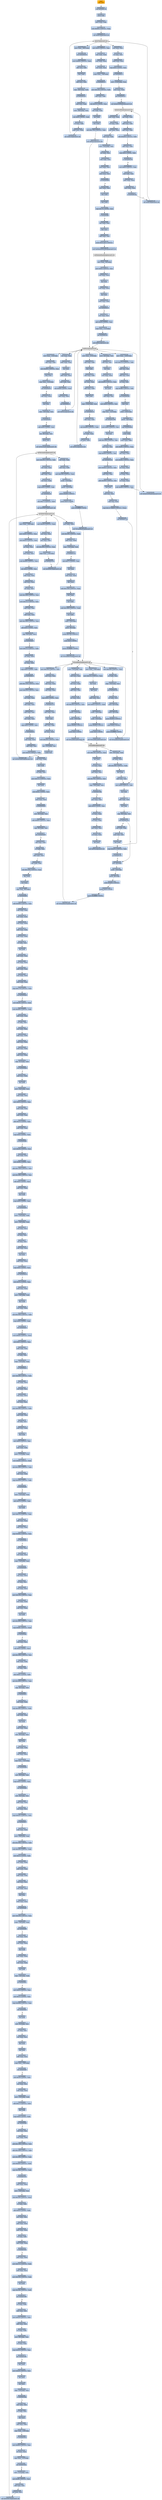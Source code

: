 digraph G {
node[shape=rectangle,style=filled,fillcolor=lightsteelblue,color=lightsteelblue]
bgcolor="transparent"
a0x00405815notl_edi[label="start\nnotl %edi",color="lightgrey",fillcolor="orange"];
a0x00405817call_0x00406156[label="0x00405817\ncall 0x00406156"];
a0x00406156pushl_ebp[label="0x00406156\npushl %ebp"];
a0x00406157movl_esp_ebp[label="0x00406157\nmovl %esp, %ebp"];
a0x00406159subl_0x604UINT32_esp[label="0x00406159\nsubl $0x604<UINT32>, %esp"];
a0x0040615fcall_GetACP_kernel32_dll[label="0x0040615f\ncall GetACP@kernel32.dll"];
GetACP_kernel32_dll[label="GetACP@kernel32.dll",color="lightgrey",fillcolor="lightgrey"];
a0x00406165movl_eax__580ebp_[label="0x00406165\nmovl %eax, -580(%ebp)"];
a0x0040616bcall_0x00408185[label="0x0040616b\ncall 0x00408185"];
a0x00408185movl_0x64UINT32_edx[label="0x00408185\nmovl $0x64<UINT32>, %edx"];
a0x0040818aaddl_ecx_edx[label="0x0040818a\naddl %ecx, %edx"];
a0x0040818cdecl_edx[label="0x0040818c\ndecl %edx"];
a0x0040818daddl_ecx_edx[label="0x0040818d\naddl %ecx, %edx"];
a0x0040818fcmpl__568ebp__edx[label="0x0040818f\ncmpl -568(%ebp), %edx"];
a0x00408195jb_0x004081a6[label="0x00408195\njb 0x004081a6"];
a0x00408197andl_ecx_edx[label="0x00408197\nandl %ecx, %edx"];
a0x00408199movl__596ebp__ecx[label="0x00408199\nmovl -596(%ebp), %ecx"];
a0x0040819fsubl_0x0UINT8_edx[label="0x0040819f\nsubl $0x0<UINT8>, %edx"];
a0x004081a2orl_ecx_edx[label="0x004081a2\norl %ecx, %edx"];
a0x004081a4addl_ecx_edx[label="0x004081a4\naddl %ecx, %edx"];
a0x004081a6call_GetACP_kernel32_dll[label="0x004081a6\ncall GetACP@kernel32.dll"];
a0x004081acxorl_ecx_ecx[label="0x004081ac\nxorl %ecx, %ecx"];
a0x004081aeorl_eax_ecx[label="0x004081ae\norl %eax, %ecx"];
a0x004081b0andl_eax_ecx[label="0x004081b0\nandl %eax, %ecx"];
a0x004081b2cmpl_0x0UINT8_ecx[label="0x004081b2\ncmpl $0x0<UINT8>, %ecx"];
a0x004081b5jb_0x004081c3[label="0x004081b5\njb 0x004081c3"];
a0x004081b7movl__1220ebp__eax[label="0x004081b7\nmovl -1220(%ebp), %eax"];
a0x004081bdtestl_eax_eax[label="0x004081bd\ntestl %eax, %eax"];
a0x004081bfjae_0x004081c3[label="0x004081bf\njae 0x004081c3"];
a0x004081c3call_GetActiveWindow_user32_dll[label="0x004081c3\ncall GetActiveWindow@user32.dll"];
GetActiveWindow_user32_dll[label="GetActiveWindow@user32.dll",color="lightgrey",fillcolor="lightgrey"];
a0x004081c9xorl_edx_edx[label="0x004081c9\nxorl %edx, %edx"];
a0x004081cbaddl_eax_edx[label="0x004081cb\naddl %eax, %edx"];
a0x004081cdandl_eax_edx[label="0x004081cd\nandl %eax, %edx"];
a0x004081cfaddl_0xb00UINT32_edx[label="0x004081cf\naddl $0xb00<UINT32>, %edx"];
a0x004081d5andl_eax_edx[label="0x004081d5\nandl %eax, %edx"];
a0x004081d7cmpl_0x0UINT8_edx[label="0x004081d7\ncmpl $0x0<UINT8>, %edx"];
a0x004081daja_0x004081e9[label="0x004081da\nja 0x004081e9"];
a0x004081dcmovl_0x0UINT32_eax[label="0x004081dc\nmovl $0x0<UINT32>, %eax"];
a0x004081e1andl_edx_eax[label="0x004081e1\nandl %edx, %eax"];
a0x004081e3andl_edx_eax[label="0x004081e3\nandl %edx, %eax"];
a0x004081e5testl_eax_eax[label="0x004081e5\ntestl %eax, %eax"];
a0x004081e7je_0x004081e9[label="0x004081e7\nje 0x004081e9"];
a0x004081e9call_GetACP_kernel32_dll[label="0x004081e9\ncall GetACP@kernel32.dll"];
a0x004081efmovl_0x0UINT32_eax[label="0x004081ef\nmovl $0x0<UINT32>, %eax"];
a0x004081f4subl_edx_eax[label="0x004081f4\nsubl %edx, %eax"];
a0x004081f6xorl_edx_eax[label="0x004081f6\nxorl %edx, %eax"];
a0x004081f8xorl_edx_eax[label="0x004081f8\nxorl %edx, %eax"];
a0x004081facmpl_eax__748ebp_[label="0x004081fa\ncmpl %eax, -748(%ebp)"];
a0x00408200ja_0x00408210[label="0x00408200\nja 0x00408210"];
a0x00408202movl_0x100UINT32_edx[label="0x00408202\nmovl $0x100<UINT32>, %edx"];
a0x00408207andl_eax_edx[label="0x00408207\nandl %eax, %edx"];
a0x00408209subl_0x10UINT8_eax[label="0x00408209\nsubl $0x10<UINT8>, %eax"];
a0x0040820cxorl_edx_eax[label="0x0040820c\nxorl %edx, %eax"];
a0x0040820eincl_edx[label="0x0040820e\nincl %edx"];
a0x0040820fdecl_edx[label="0x0040820f\ndecl %edx"];
a0x00408210subl_0x1700UINT32_edx[label="0x00408210\nsubl $0x1700<UINT32>, %edx"];
a0x00408216call_GetFocus_user32_dll[label="0x00408216\ncall GetFocus@user32.dll"];
GetFocus_user32_dll[label="GetFocus@user32.dll",color="lightgrey",fillcolor="lightgrey"];
a0x0040821cmovl_eax__476ebp_[label="0x0040821c\nmovl %eax, -476(%ebp)"];
a0x00408222subl_edx_edx[label="0x00408222\nsubl %edx, %edx"];
a0x00408224decl_edx[label="0x00408224\ndecl %edx"];
a0x00408225subl_eax_edx[label="0x00408225\nsubl %eax, %edx"];
a0x00408227orl_eax_edx[label="0x00408227\norl %eax, %edx"];
a0x00408229addl_eax_edx[label="0x00408229\naddl %eax, %edx"];
a0x0040822bdecl_edx[label="0x0040822b\ndecl %edx"];
a0x0040822ccmpl__1104ebp__edx[label="0x0040822c\ncmpl -1104(%ebp), %edx"];
a0x00408232jb_0x0040823e[label="0x00408232\njb 0x0040823e"];
a0x00408234subl_eax_eax[label="0x00408234\nsubl %eax, %eax"];
a0x00408236subl_0xd00UINT32_edx[label="0x00408236\nsubl $0xd00<UINT32>, %edx"];
a0x0040823corl_edx_eax[label="0x0040823c\norl %edx, %eax"];
a0x0040823eorl_eax_edx[label="0x0040823e\norl %eax, %edx"];
a0x00408240call_GetFocus_user32_dll[label="0x00408240\ncall GetFocus@user32.dll"];
a0x00408246movl_eax__1436ebp_[label="0x00408246\nmovl %eax, -1436(%ebp)"];
a0x0040824cmovl_0x12cUINT32_edi[label="0x0040824c\nmovl $0x12c<UINT32>, %edi"];
a0x00408251andl_esi_edi[label="0x00408251\nandl %esi, %edi"];
a0x00408253addl_esi_edi[label="0x00408253\naddl %esi, %edi"];
a0x00408255orl_esi_edi[label="0x00408255\norl %esi, %edi"];
a0x00408257cmpl_0xffbUINT32_edi[label="0x00408257\ncmpl $0xffb<UINT32>, %edi"];
a0x0040825djae_0x0040826f[label="0x0040825d\njae 0x0040826f"];
a0x0040826fdecl_esi[label="0x0040826f\ndecl %esi"];
a0x00408270pushl__1500ebp_[label="0x00408270\npushl -1500(%ebp)"];
a0x00408276pushl__708ebp_[label="0x00408276\npushl -708(%ebp)"];
a0x0040827cjmp_0x00404bbf[label="0x0040827c\njmp 0x00404bbf"];
a0x00404bbfpushl_ebp[label="0x00404bbf\npushl %ebp"];
a0x00404bc0movl_esp_ebp[label="0x00404bc0\nmovl %esp, %ebp"];
a0x00404bc2subl_0x90UINT32_esp[label="0x00404bc2\nsubl $0x90<UINT32>, %esp"];
a0x00404bc8xorl_ecx_ecx[label="0x00404bc8\nxorl %ecx, %ecx"];
a0x00404bcamovl_0x64UINT32_eax[label="0x00404bca\nmovl $0x64<UINT32>, %eax"];
a0x00404bcforl_ecx_eax[label="0x00404bcf\norl %ecx, %eax"];
a0x00404bd1orl_eax_ecx[label="0x00404bd1\norl %eax, %ecx"];
a0x00404bd3orl_eax_ecx[label="0x00404bd3\norl %eax, %ecx"];
a0x00404bd5subl_0x89UINT32_ecx[label="0x00404bd5\nsubl $0x89<UINT32>, %ecx"];
a0x00404bdbcall_GetActiveWindow_user32_dll[label="0x00404bdb\ncall GetActiveWindow@user32.dll"];
a0x00404be1subl_edx_edx[label="0x00404be1\nsubl %edx, %edx"];
a0x00404be3orl_eax_edx[label="0x00404be3\norl %eax, %edx"];
a0x00404be5xorl_eax_eax[label="0x00404be5\nxorl %eax, %eax"];
a0x00404be7subl_eax_edx[label="0x00404be7\nsubl %eax, %edx"];
a0x00404be9movl__124ebp__ecx[label="0x00404be9\nmovl -124(%ebp), %ecx"];
a0x00404becorl_edx_ecx[label="0x00404bec\norl %edx, %ecx"];
a0x00404beeandl_edx_ecx[label="0x00404bee\nandl %edx, %ecx"];
a0x00404bf0xorl_edx_ecx[label="0x00404bf0\nxorl %edx, %ecx"];
a0x00404bf2testl_ecx_ecx[label="0x00404bf2\ntestl %ecx, %ecx"];
a0x00404bf4jb_0x00404bff[label="0x00404bf4\njb 0x00404bff"];
a0x00404bf6xorl_edx_edx[label="0x00404bf6\nxorl %edx, %edx"];
a0x00404bf8decl_edx[label="0x00404bf8\ndecl %edx"];
a0x00404bf9decl_edx[label="0x00404bf9\ndecl %edx"];
a0x00404bfacmpl_0x79UINT8_ecx[label="0x00404bfa\ncmpl $0x79<UINT8>, %ecx"];
a0x00404bfdje_0x00404bff[label="0x00404bfd\nje 0x00404bff"];
a0x00404bffxorl_edx_ecx[label="0x00404bff\nxorl %edx, %ecx"];
a0x00404c01decl_ecx[label="0x00404c01\ndecl %ecx"];
a0x00404c02addl_edx_ecx[label="0x00404c02\naddl %edx, %ecx"];
a0x00404c04pushl_0x41afe3UINT32[label="0x00404c04\npushl $0x41afe3<UINT32>"];
a0x00404c09call_GetModuleHandleA_kernel32_dll[label="0x00404c09\ncall GetModuleHandleA@kernel32.dll"];
GetModuleHandleA_kernel32_dll[label="GetModuleHandleA@kernel32.dll",color="lightgrey",fillcolor="lightgrey"];
a0x00404c0fmovl_eax__44ebp_[label="0x00404c0f\nmovl %eax, -44(%ebp)"];
a0x00404c12movl_0x0UINT32_ecx[label="0x00404c12\nmovl $0x0<UINT32>, %ecx"];
a0x00404c17xorl_eax_ecx[label="0x00404c17\nxorl %eax, %ecx"];
a0x00404c19incl_ecx[label="0x00404c19\nincl %ecx"];
a0x00404c1axorl_eax_ecx[label="0x00404c1a\nxorl %eax, %ecx"];
a0x00404c1cincl_ecx[label="0x00404c1c\nincl %ecx"];
a0x00404c1dtestl_ecx_ecx[label="0x00404c1d\ntestl %ecx, %ecx"];
a0x00404c1fjbe_0x00404c2b[label="0x00404c1f\njbe 0x00404c2b"];
a0x00404c21xorl_eax_eax[label="0x00404c21\nxorl %eax, %eax"];
a0x00404c23addl_0x45UINT8_ecx[label="0x00404c23\naddl $0x45<UINT8>, %ecx"];
a0x00404c26cmpl_ecx__112ebp_[label="0x00404c26\ncmpl %ecx, -112(%ebp)"];
a0x00404c29jne_0x00404c38[label="0x00404c29\njne 0x00404c38"];
a0x00404c38call_GetFocus_user32_dll[label="0x00404c38\ncall GetFocus@user32.dll"];
a0x00404c3exorl_eax_eax[label="0x00404c3e\nxorl %eax, %eax"];
a0x00404c40addl_edx_eax[label="0x00404c40\naddl %edx, %eax"];
a0x00404c42incl_eax[label="0x00404c42\nincl %eax"];
a0x00404c43addl_edx_eax[label="0x00404c43\naddl %edx, %eax"];
a0x00404c45addl_edx_eax[label="0x00404c45\naddl %edx, %eax"];
a0x00404c47subl_0x66UINT8_eax[label="0x00404c47\nsubl $0x66<UINT8>, %eax"];
a0x00404c4atestl_eax_eax[label="0x00404c4a\ntestl %eax, %eax"];
a0x00404c4cjne_0x00404c5f[label="0x00404c4c\njne 0x00404c5f"];
a0x00404c5fcall_GetFocus_user32_dll[label="0x00404c5f\ncall GetFocus@user32.dll"];
a0x00404c65movl_eax__116ebp_[label="0x00404c65\nmovl %eax, -116(%ebp)"];
a0x00404c68subl_eax_eax[label="0x00404c68\nsubl %eax, %eax"];
a0x00404c6asubl_0x600UINT32_eax[label="0x00404c6a\nsubl $0x600<UINT32>, %eax"];
a0x00404c70decl_eax[label="0x00404c70\ndecl %eax"];
a0x00404c71cmpl_eax__124ebp_[label="0x00404c71\ncmpl %eax, -124(%ebp)"];
a0x00404c74jae_0x00404c81[label="0x00404c74\njae 0x00404c81"];
a0x00404c76xorl_ecx_ecx[label="0x00404c76\nxorl %ecx, %ecx"];
a0x00404c78incl_ecx[label="0x00404c78\nincl %ecx"];
a0x00404c79cmpl__136ebp__ecx[label="0x00404c79\ncmpl -136(%ebp), %ecx"];
a0x00404c7fja_0x00404c83[label="0x00404c7f\nja 0x00404c83"];
a0x00404c83addl_0x0UINT8_ecx[label="0x00404c83\naddl $0x0<UINT8>, %ecx"];
a0x00404c86leal__96ebp__ecx[label="0x00404c86\nleal -96(%ebp), %ecx"];
a0x00404c89pushl_ecx[label="0x00404c89\npushl %ecx"];
a0x00404c8acall_GetVersionExA_kernel32_dll[label="0x00404c8a\ncall GetVersionExA@kernel32.dll"];
GetVersionExA_kernel32_dll[label="GetVersionExA@kernel32.dll",color="lightgrey",fillcolor="lightgrey"];
a0x00404c90movl_0x200UINT32_edx[label="0x00404c90\nmovl $0x200<UINT32>, %edx"];
a0x00404c95xorl_edx_ecx[label="0x00404c95\nxorl %edx, %ecx"];
a0x00404c97addl_edx_ecx[label="0x00404c97\naddl %edx, %ecx"];
a0x00404c99xorl_ecx_edx[label="0x00404c99\nxorl %ecx, %edx"];
a0x00404c9bcmpl_0x0UINT8_edx[label="0x00404c9b\ncmpl $0x0<UINT8>, %edx"];
a0x00404c9ejne_0x00404ca8[label="0x00404c9e\njne 0x00404ca8"];
a0x00404ca8subl_0xc7UINT32_edx[label="0x00404ca8\nsubl $0xc7<UINT32>, %edx"];
a0x00404caecall_GetOEMCP_kernel32_dll[label="0x00404cae\ncall GetOEMCP@kernel32.dll"];
GetOEMCP_kernel32_dll[label="GetOEMCP@kernel32.dll",color="lightgrey",fillcolor="lightgrey"];
a0x00404cb4movl_eax__108ebp_[label="0x00404cb4\nmovl %eax, -108(%ebp)"];
a0x00404cb7movl_0x0UINT32_eax[label="0x00404cb7\nmovl $0x0<UINT32>, %eax"];
a0x00404cbcsubl_0xb3UINT32_ecx[label="0x00404cbc\nsubl $0xb3<UINT32>, %ecx"];
a0x00404cc2orl_eax_ecx[label="0x00404cc2\norl %eax, %ecx"];
a0x00404cc4xorl_eax_ecx[label="0x00404cc4\nxorl %eax, %ecx"];
a0x00404cc6subl_0xf00UINT32_ecx[label="0x00404cc6\nsubl $0xf00<UINT32>, %ecx"];
a0x00404cccsubl_0xaUINT8_ecx[label="0x00404ccc\nsubl $0xa<UINT8>, %ecx"];
a0x00404ccfaddl_eax_ecx[label="0x00404ccf\naddl %eax, %ecx"];
a0x00404cd1subl_ecx_ecx[label="0x00404cd1\nsubl %ecx, %ecx"];
a0x00404cd3orl_eax_ecx[label="0x00404cd3\norl %eax, %ecx"];
a0x00404cd5subl_0x1400UINT32_ecx[label="0x00404cd5\nsubl $0x1400<UINT32>, %ecx"];
a0x00404cdbmovl_0x12cUINT32_ecx[label="0x00404cdb\nmovl $0x12c<UINT32>, %ecx"];
a0x00404ce0andl_edx_ecx[label="0x00404ce0\nandl %edx, %ecx"];
a0x00404ce2addl_edx_ecx[label="0x00404ce2\naddl %edx, %ecx"];
a0x00404ce4addl_0x1900UINT32_ecx[label="0x00404ce4\naddl $0x1900<UINT32>, %ecx"];
a0x00404ceaaddl_0x0UINT8_ecx[label="0x00404cea\naddl $0x0<UINT8>, %ecx"];
a0x00404cedcmpl__84ebp__ecx[label="0x00404ced\ncmpl -84(%ebp), %ecx"];
a0x00404cf0ja_0x00404d03[label="0x00404cf0\nja 0x00404d03"];
a0x00404d03movl_0x12cUINT32_edx[label="0x00404d03\nmovl $0x12c<UINT32>, %edx"];
a0x00404d08orl_eax_edx[label="0x00404d08\norl %eax, %edx"];
a0x00404d0aorl_eax_edx[label="0x00404d0a\norl %eax, %edx"];
a0x00404d0ccmpl_0x0UINT8_edx[label="0x00404d0c\ncmpl $0x0<UINT8>, %edx"];
a0x00404d0fja_0x00404d18[label="0x00404d0f\nja 0x00404d18"];
a0x00404d18subl_0x1100UINT32_eax[label="0x00404d18\nsubl $0x1100<UINT32>, %eax"];
a0x00404d1emovl_0x100UINT32_ecx[label="0x00404d1e\nmovl $0x100<UINT32>, %ecx"];
a0x00404d23xorl_edx_ecx[label="0x00404d23\nxorl %edx, %ecx"];
a0x00404d25subl_edx_ecx[label="0x00404d25\nsubl %edx, %ecx"];
a0x00404d27andl_edx_ecx[label="0x00404d27\nandl %edx, %ecx"];
a0x00404d29xorl_edx_ecx[label="0x00404d29\nxorl %edx, %ecx"];
a0x00404d2bcmpl_0x0UINT8_ecx[label="0x00404d2b\ncmpl $0x0<UINT8>, %ecx"];
a0x00404d2eje_0x00404d3c[label="0x00404d2e\nje 0x00404d3c"];
a0x00404d30subl_edx_ecx[label="0x00404d30\nsubl %edx, %ecx"];
a0x00404d32addl_edx_ecx[label="0x00404d32\naddl %edx, %ecx"];
a0x00404d34movl_0xc8UINT32_edx[label="0x00404d34\nmovl $0xc8<UINT32>, %edx"];
a0x00404d39subl_ecx_edx[label="0x00404d39\nsubl %ecx, %edx"];
a0x00404d3bdecl_edx[label="0x00404d3b\ndecl %edx"];
a0x00404d3corl_edx_ecx[label="0x00404d3c\norl %edx, %ecx"];
a0x00404d3emovl_0x12cUINT32_ecx[label="0x00404d3e\nmovl $0x12c<UINT32>, %ecx"];
a0x00404d43incl_ecx[label="0x00404d43\nincl %ecx"];
a0x00404d44subl_0x6aUINT8_ecx[label="0x00404d44\nsubl $0x6a<UINT8>, %ecx"];
a0x00404d47testl_ecx_ecx[label="0x00404d47\ntestl %ecx, %ecx"];
a0x00404d49je_0x00404d59[label="0x00404d49\nje 0x00404d59"];
a0x00404d4bmovl__80ebp__eax[label="0x00404d4b\nmovl -80(%ebp), %eax"];
a0x00404d4eaddl_0x80UINT32_eax[label="0x00404d4e\naddl $0x80<UINT32>, %eax"];
a0x00404d54cmpl__80ebp__ecx[label="0x00404d54\ncmpl -80(%ebp), %ecx"];
a0x00404d57jne_0x00404d59[label="0x00404d57\njne 0x00404d59"];
a0x00404d59subl_eax_eax[label="0x00404d59\nsubl %eax, %eax"];
a0x00404d5borl_edx_eax[label="0x00404d5b\norl %edx, %eax"];
a0x00404d5daddl_edx_eax[label="0x00404d5d\naddl %edx, %eax"];
a0x00404d5fxorl_edx_eax[label="0x00404d5f\nxorl %edx, %eax"];
a0x00404d61subl_0x1300UINT32_eax[label="0x00404d61\nsubl $0x1300<UINT32>, %eax"];
a0x00404d67decl_eax[label="0x00404d67\ndecl %eax"];
a0x00404d68incl_eax[label="0x00404d68\nincl %eax"];
a0x00404d69cmpl_eax__80ebp_[label="0x00404d69\ncmpl %eax, -80(%ebp)"];
a0x00404d6cje_0x00404d83[label="0x00404d6c\nje 0x00404d83"];
a0x00404d6eaddl_0x900UINT32_eax[label="0x00404d6e\naddl $0x900<UINT32>, %eax"];
a0x00404d74subl_edx_eax[label="0x00404d74\nsubl %edx, %eax"];
a0x00404d76xorl_edx_edx[label="0x00404d76\nxorl %edx, %edx"];
a0x00404d78xorl_eax_edx[label="0x00404d78\nxorl %eax, %edx"];
a0x00404d7aaddl_eax_edx[label="0x00404d7a\naddl %eax, %edx"];
a0x00404d7csubl_eax_edx[label="0x00404d7c\nsubl %eax, %edx"];
a0x00404d7eorl_edx_eax[label="0x00404d7e\norl %edx, %eax"];
a0x00404d80incl_eax[label="0x00404d80\nincl %eax"];
a0x00404d81subl_edx_eax[label="0x00404d81\nsubl %edx, %eax"];
a0x00404d83xorl_eax_eax[label="0x00404d83\nxorl %eax, %eax"];
a0x00404d85addl_edx_eax[label="0x00404d85\naddl %edx, %eax"];
a0x00404d87xorl_edx_eax[label="0x00404d87\nxorl %edx, %eax"];
a0x00404d89andl_edx_eax[label="0x00404d89\nandl %edx, %eax"];
a0x00404d8bcmpl_0x179UINT32_eax[label="0x00404d8b\ncmpl $0x179<UINT32>, %eax"];
a0x00404d91jae_0x00404da0[label="0x00404d91\njae 0x00404da0"];
a0x00404d93movl_0xc8UINT32_edx[label="0x00404d93\nmovl $0xc8<UINT32>, %edx"];
a0x00404d98subl_0xd00UINT32_edx[label="0x00404d98\nsubl $0xd00<UINT32>, %edx"];
a0x00404d9eaddl_edx_eax[label="0x00404d9e\naddl %edx, %eax"];
a0x00404da0orl_edx_eax[label="0x00404da0\norl %edx, %eax"];
a0x00404da2xorl_edx_edx[label="0x00404da2\nxorl %edx, %edx"];
a0x00404da4addl_ecx_edx[label="0x00404da4\naddl %ecx, %edx"];
a0x00404da6andl_ecx_edx[label="0x00404da6\nandl %ecx, %edx"];
a0x00404da8andl_ecx_edx[label="0x00404da8\nandl %ecx, %edx"];
a0x00404daaaddl_ecx_edx[label="0x00404daa\naddl %ecx, %edx"];
a0x00404daccmpl__92ebp__edx[label="0x00404dac\ncmpl -92(%ebp), %edx"];
a0x00404dafjbe_0x00404db9[label="0x00404daf\njbe 0x00404db9"];
a0x00404db1andl_ecx_edx[label="0x00404db1\nandl %ecx, %edx"];
a0x00404db3incl_edx[label="0x00404db3\nincl %edx"];
a0x00404db4movl__104ebp__ecx[label="0x00404db4\nmovl -104(%ebp), %ecx"];
a0x00404db7andl_edx_ecx[label="0x00404db7\nandl %edx, %ecx"];
a0x00404db9movl_0x0UINT32_eax[label="0x00404db9\nmovl $0x0<UINT32>, %eax"];
a0x00404dbeandl_edx_eax[label="0x00404dbe\nandl %edx, %eax"];
a0x00404dc0addl_edx_eax[label="0x00404dc0\naddl %edx, %eax"];
a0x00404dc2addl_0x33UINT8_eax[label="0x00404dc2\naddl $0x33<UINT8>, %eax"];
a0x00404dc5addl_edx_eax[label="0x00404dc5\naddl %edx, %eax"];
a0x00404dc7cmpl_0x0UINT8_eax[label="0x00404dc7\ncmpl $0x0<UINT8>, %eax"];
a0x00404dcaja_0x00404dd6[label="0x00404dca\nja 0x00404dd6"];
a0x00404dd6movl_0xc8UINT32_ecx[label="0x00404dd6\nmovl $0xc8<UINT32>, %ecx"];
a0x00404ddbsubl_edx_ecx[label="0x00404ddb\nsubl %edx, %ecx"];
a0x00404dddsubl_0x66UINT8_ecx[label="0x00404ddd\nsubl $0x66<UINT8>, %ecx"];
a0x00404de0addl_0x1100UINT32_ecx[label="0x00404de0\naddl $0x1100<UINT32>, %ecx"];
a0x00404de6subl_0x1d00UINT32_ecx[label="0x00404de6\nsubl $0x1d00<UINT32>, %ecx"];
a0x00404decaddl_0x0UINT8_ecx[label="0x00404dec\naddl $0x0<UINT8>, %ecx"];
a0x00404defaddl_ecx_edx[label="0x00404def\naddl %ecx, %edx"];
a0x00404df1decl_edx[label="0x00404df1\ndecl %edx"];
a0x00404df2cmpl_0x0UINT8_ecx[label="0x00404df2\ncmpl $0x0<UINT8>, %ecx"];
a0x00404df5jae_0x00404e0a[label="0x00404df5\njae 0x00404e0a"];
a0x00404e0amovl__116ebp__edx[label="0x00404e0a\nmovl -116(%ebp), %edx"];
a0x00404e0dmovl__136ebp__eax[label="0x00404e0d\nmovl -136(%ebp), %eax"];
a0x00404e13xorl_ecx_ecx[label="0x00404e13\nxorl %ecx, %ecx"];
a0x00404e15orl_eax_ecx[label="0x00404e15\norl %eax, %ecx"];
a0x00404e17orl_eax_ecx[label="0x00404e17\norl %eax, %ecx"];
a0x00404e19subl_eax_ecx[label="0x00404e19\nsubl %eax, %ecx"];
a0x00404e1bincl_ecx[label="0x00404e1b\nincl %ecx"];
a0x00404e1candl_eax_ecx[label="0x00404e1c\nandl %eax, %ecx"];
a0x00404e1ecmpl_0x0UINT8_ecx[label="0x00404e1e\ncmpl $0x0<UINT8>, %ecx"];
a0x00404e21jbe_0x00404e28[label="0x00404e21\njbe 0x00404e28"];
a0x00404e28subl_0x35UINT8_eax[label="0x00404e28\nsubl $0x35<UINT8>, %eax"];
a0x00404e2bandl_ecx_eax[label="0x00404e2b\nandl %ecx, %eax"];
a0x00404e2dmovl__136ebp__edx[label="0x00404e2d\nmovl -136(%ebp), %edx"];
a0x00404e33decl_edx[label="0x00404e33\ndecl %edx"];
a0x00404e34xorl_eax_edx[label="0x00404e34\nxorl %eax, %edx"];
a0x00404e36subl_0x1000UINT32_edx[label="0x00404e36\nsubl $0x1000<UINT32>, %edx"];
a0x00404e3ccmpl_0x0UINT8_edx[label="0x00404e3c\ncmpl $0x0<UINT8>, %edx"];
a0x00404e3fjbe_0x00404e5c[label="0x00404e3f\njbe 0x00404e5c"];
a0x00404e41movl_0x64UINT32_eax[label="0x00404e41\nmovl $0x64<UINT32>, %eax"];
a0x00404e46subl_0xfcUINT32_eax[label="0x00404e46\nsubl $0xfc<UINT32>, %eax"];
a0x00404e4caddl_edx_eax[label="0x00404e4c\naddl %edx, %eax"];
a0x00404e4eorl_edx_eax[label="0x00404e4e\norl %edx, %eax"];
a0x00404e50cmpl__120ebp__eax[label="0x00404e50\ncmpl -120(%ebp), %eax"];
a0x00404e53jne_0x00404e5c[label="0x00404e53\njne 0x00404e5c"];
a0x00404e5cmovl_0x200UINT32_edx[label="0x00404e5c\nmovl $0x200<UINT32>, %edx"];
a0x00404e61xorl_edx_ecx[label="0x00404e61\nxorl %edx, %ecx"];
a0x00404e63xorl_edx_ecx[label="0x00404e63\nxorl %edx, %ecx"];
a0x00404e65xorl_ecx_ecx[label="0x00404e65\nxorl %ecx, %ecx"];
a0x00404e67xorl_ecx_edx[label="0x00404e67\nxorl %ecx, %edx"];
a0x00404e69movl_0x300UINT32_edx[label="0x00404e69\nmovl $0x300<UINT32>, %edx"];
a0x00404e6eandl_edx_ecx[label="0x00404e6e\nandl %edx, %ecx"];
a0x00404e70orl_edx_ecx[label="0x00404e70\norl %edx, %ecx"];
a0x00404e72andl_ecx_edx[label="0x00404e72\nandl %ecx, %edx"];
a0x00404e74decl_edx[label="0x00404e74\ndecl %edx"];
a0x00404e75movl_0x0UINT32_ecx[label="0x00404e75\nmovl $0x0<UINT32>, %ecx"];
a0x00404e7asubl_edx_edx[label="0x00404e7a\nsubl %edx, %edx"];
a0x00404e7cmovl__112ebp__eax[label="0x00404e7c\nmovl -112(%ebp), %eax"];
a0x00404e7fmovl_0x64UINT32_edx[label="0x00404e7f\nmovl $0x64<UINT32>, %edx"];
a0x00404e84subl_0x1d00UINT32_edx[label="0x00404e84\nsubl $0x1d00<UINT32>, %edx"];
a0x00404e8asubl_eax_edx[label="0x00404e8a\nsubl %eax, %edx"];
a0x00404e8ccmpl_0x939UINT32_edx[label="0x00404e8c\ncmpl $0x939<UINT32>, %edx"];
a0x00404e92jb_0x00404e9b[label="0x00404e92\njb 0x00404e9b"];
a0x00404e94movl__116ebp__eax[label="0x00404e94\nmovl -116(%ebp), %eax"];
a0x00404e97addl_0x23UINT8_edx[label="0x00404e97\naddl $0x23<UINT8>, %edx"];
a0x00404e9aincl_edx[label="0x00404e9a\nincl %edx"];
a0x00404e9bmovl_0x12cUINT32_eax[label="0x00404e9b\nmovl $0x12c<UINT32>, %eax"];
a0x00404ea0addl_ecx_eax[label="0x00404ea0\naddl %ecx, %eax"];
a0x00404ea2addl_ecx_eax[label="0x00404ea2\naddl %ecx, %eax"];
a0x00404ea4cmpl_0x84eUINT32_eax[label="0x00404ea4\ncmpl $0x84e<UINT32>, %eax"];
a0x00404eaajbe_0x00404eb7[label="0x00404eaa\njbe 0x00404eb7"];
a0x00404eb7xorl_ecx_ecx[label="0x00404eb7\nxorl %ecx, %ecx"];
a0x00404eb9xorl_edx_ecx[label="0x00404eb9\nxorl %edx, %ecx"];
a0x00404ebbcmpl__116ebp__ecx[label="0x00404ebb\ncmpl -116(%ebp), %ecx"];
a0x00404ebeja_0x00404ed5[label="0x00404ebe\nja 0x00404ed5"];
a0x00404ed5xorl_ecx_ecx[label="0x00404ed5\nxorl %ecx, %ecx"];
a0x00404ed7orl_eax_ecx[label="0x00404ed7\norl %eax, %ecx"];
a0x00404ed9xorl_eax_ecx[label="0x00404ed9\nxorl %eax, %ecx"];
a0x00404edbmovl_0x100UINT32_eax[label="0x00404edb\nmovl $0x100<UINT32>, %eax"];
a0x00404ee0xorl_edx_edx[label="0x00404ee0\nxorl %edx, %edx"];
a0x00404ee2subl_ecx_edx[label="0x00404ee2\nsubl %ecx, %edx"];
a0x00404ee4incl_edx[label="0x00404ee4\nincl %edx"];
a0x00404ee5subl_0x1800UINT32_edx[label="0x00404ee5\nsubl $0x1800<UINT32>, %edx"];
a0x00404eebcmpl_0x8bUINT32_edx[label="0x00404eeb\ncmpl $0x8b<UINT32>, %edx"];
a0x00404ef1je_0x00404efe[label="0x00404ef1\nje 0x00404efe"];
a0x00404ef3subl_ecx_ecx[label="0x00404ef3\nsubl %ecx, %ecx"];
a0x00404ef5subl_0x0UINT8_ecx[label="0x00404ef5\nsubl $0x0<UINT8>, %ecx"];
a0x00404ef8subl_0x1000UINT32_ecx[label="0x00404ef8\nsubl $0x1000<UINT32>, %ecx"];
a0x00404efesubl_edx_edx[label="0x00404efe\nsubl %edx, %edx"];
a0x00404f00orl_eax_edx[label="0x00404f00\norl %eax, %edx"];
a0x00404f02addl_0x61UINT8_edx[label="0x00404f02\naddl $0x61<UINT8>, %edx"];
a0x00404f05subl_0x1b00UINT32_edx[label="0x00404f05\nsubl $0x1b00<UINT32>, %edx"];
a0x00404f0bcmpl__80ebp__edx[label="0x00404f0b\ncmpl -80(%ebp), %edx"];
a0x00404f0eja_0x00404f23[label="0x00404f0e\nja 0x00404f23"];
a0x00404f23subl_edx_edx[label="0x00404f23\nsubl %edx, %edx"];
a0x00404f25subl_0x300UINT32_edx[label="0x00404f25\nsubl $0x300<UINT32>, %edx"];
a0x00404f2bsubl_edx_eax[label="0x00404f2b\nsubl %edx, %eax"];
a0x00404f2dincl_eax[label="0x00404f2d\nincl %eax"];
a0x00404f2esubl_eax_eax[label="0x00404f2e\nsubl %eax, %eax"];
a0x00404f30movl__80ebp__eax[label="0x00404f30\nmovl -80(%ebp), %eax"];
a0x00404f33decl_eax[label="0x00404f33\ndecl %eax"];
a0x00404f34subl_edx_edx[label="0x00404f34\nsubl %edx, %edx"];
a0x00404f36xorl_ecx_ecx[label="0x00404f36\nxorl %ecx, %ecx"];
a0x00404f38cmpl_ecx__124ebp_[label="0x00404f38\ncmpl %ecx, -124(%ebp)"];
a0x00404f3bjne_0x00404f46[label="0x00404f3b\njne 0x00404f46"];
a0x00404f3dmovl__80ebp__edx[label="0x00404f3d\nmovl -80(%ebp), %edx"];
a0x00404f40cmpl_0x0UINT8_ecx[label="0x00404f40\ncmpl $0x0<UINT8>, %ecx"];
a0x00404f43jae_0x00404f46[label="0x00404f43\njae 0x00404f46"];
a0x00404f46movl__84ebp__ecx[label="0x00404f46\nmovl -84(%ebp), %ecx"];
a0x00404f49addl_eax_ecx[label="0x00404f49\naddl %eax, %ecx"];
a0x00404f4bxorl_eax_ecx[label="0x00404f4b\nxorl %eax, %ecx"];
a0x00404f4dcmpl_0xc01UINT32_ecx[label="0x00404f4d\ncmpl $0xc01<UINT32>, %ecx"];
a0x00404f53ja_0x00404f57[label="0x00404f53\nja 0x00404f57"];
a0x00404f55subl_eax_eax[label="0x00404f55\nsubl %eax, %eax"];
a0x00404f57movl__100ebp__eax[label="0x00404f57\nmovl -100(%ebp), %eax"];
a0x00404f5asubl_0x1000UINT32_edx[label="0x00404f5a\nsubl $0x1000<UINT32>, %edx"];
a0x00404f60subl_0x500UINT32_edx[label="0x00404f60\nsubl $0x500<UINT32>, %edx"];
a0x00404f66subl_0x2cUINT8_edx[label="0x00404f66\nsubl $0x2c<UINT8>, %edx"];
a0x00404f69xorl_edx_edx[label="0x00404f69\nxorl %edx, %edx"];
a0x00404f6baddl_edx_eax[label="0x00404f6b\naddl %edx, %eax"];
a0x00404f6daddl_edx_eax[label="0x00404f6d\naddl %edx, %eax"];
a0x00404f6fsubl_ecx_ecx[label="0x00404f6f\nsubl %ecx, %ecx"];
a0x00404f71xorl_edx_ecx[label="0x00404f71\nxorl %edx, %ecx"];
a0x00404f73decl_ecx[label="0x00404f73\ndecl %ecx"];
a0x00404f74testl_ecx_ecx[label="0x00404f74\ntestl %ecx, %ecx"];
a0x00404f76jae_0x00404f87[label="0x00404f76\njae 0x00404f87"];
a0x00404f87movl_0x200UINT32_eax[label="0x00404f87\nmovl $0x200<UINT32>, %eax"];
a0x00404f8ccmpl__128ebp__eax[label="0x00404f8c\ncmpl -128(%ebp), %eax"];
a0x00404f92jne_0x00404f9f[label="0x00404f92\njne 0x00404f9f"];
a0x00404f9fxorl_eax_edx[label="0x00404f9f\nxorl %eax, %edx"];
a0x00404fa1xorl_eax_edx[label="0x00404fa1\nxorl %eax, %edx"];
a0x00404fa3decl_edx[label="0x00404fa3\ndecl %edx"];
a0x00404fa4xorl_edx_edx[label="0x00404fa4\nxorl %edx, %edx"];
a0x00404fa6subl_eax_edx[label="0x00404fa6\nsubl %eax, %edx"];
a0x00404fa8incl_edx[label="0x00404fa8\nincl %edx"];
a0x00404fa9cmpl__128ebp__edx[label="0x00404fa9\ncmpl -128(%ebp), %edx"];
a0x00404fafjb_0x00404fc2[label="0x00404faf\njb 0x00404fc2"];
a0x00404fb1movl_0x0UINT32_eax[label="0x00404fb1\nmovl $0x0<UINT32>, %eax"];
a0x00404fb6subl_0x52UINT8_eax[label="0x00404fb6\nsubl $0x52<UINT8>, %eax"];
a0x00404fb9cmpl_0x99dUINT32_eax[label="0x00404fb9\ncmpl $0x99d<UINT32>, %eax"];
a0x00404fbfjbe_0x00404fc2[label="0x00404fbf\njbe 0x00404fc2"];
a0x00404fc1incl_eax[label="0x00404fc1\nincl %eax"];
a0x00404fc2movl__92ebp__ecx[label="0x00404fc2\nmovl -92(%ebp), %ecx"];
a0x00404fc5orl_eax_ecx[label="0x00404fc5\norl %eax, %ecx"];
a0x00404fc7xorl_eax_ecx[label="0x00404fc7\nxorl %eax, %ecx"];
a0x00404fc9decl_ecx[label="0x00404fc9\ndecl %ecx"];
a0x00404fcaincl_ecx[label="0x00404fca\nincl %ecx"];
a0x00404fcbaddl_eax_ecx[label="0x00404fcb\naddl %eax, %ecx"];
a0x00404fcdcmpl_ecx__108ebp_[label="0x00404fcd\ncmpl %ecx, -108(%ebp)"];
a0x00404fd0jbe_0x00404fd7[label="0x00404fd0\njbe 0x00404fd7"];
a0x00404fd7subl_0x56UINT8_eax[label="0x00404fd7\nsubl $0x56<UINT8>, %eax"];
a0x00404fdaxorl_eax_ecx[label="0x00404fda\nxorl %eax, %ecx"];
a0x00404fdcsubl_eax_ecx[label="0x00404fdc\nsubl %eax, %ecx"];
a0x00404fdemovl__120ebp__edx[label="0x00404fde\nmovl -120(%ebp), %edx"];
a0x00404fe1addl_0xc1UINT32_edx[label="0x00404fe1\naddl $0xc1<UINT32>, %edx"];
a0x00404fe7decl_edx[label="0x00404fe7\ndecl %edx"];
a0x00404fe8cmpl_0x0UINT8_edx[label="0x00404fe8\ncmpl $0x0<UINT8>, %edx"];
a0x00404febjbe_0x00404fef[label="0x00404feb\njbe 0x00404fef"];
a0x00404fedsubl_ecx_ecx[label="0x00404fed\nsubl %ecx, %ecx"];
a0x00404fefxorl_edx_edx[label="0x00404fef\nxorl %edx, %edx"];
a0x00404ff1addl_0x1300UINT32_edx[label="0x00404ff1\naddl $0x1300<UINT32>, %edx"];
a0x00404ff7addl_0x1400UINT32_edx[label="0x00404ff7\naddl $0x1400<UINT32>, %edx"];
a0x00404ffdsubl_0x1f00UINT32_edx[label="0x00404ffd\nsubl $0x1f00<UINT32>, %edx"];
a0x00405003subl_0xb00UINT32_edx[label="0x00405003\nsubl $0xb00<UINT32>, %edx"];
a0x00405009cmpl_0x1b6UINT32_edx[label="0x00405009\ncmpl $0x1b6<UINT32>, %edx"];
a0x0040500fje_0x00405024[label="0x0040500f\nje 0x00405024"];
a0x00405011andl_eax_edx[label="0x00405011\nandl %eax, %edx"];
a0x00405013movl__136ebp__eax[label="0x00405013\nmovl -136(%ebp), %eax"];
a0x00405019subl_0x100UINT32_eax[label="0x00405019\nsubl $0x100<UINT32>, %eax"];
a0x0040501forl_eax_edx[label="0x0040501f\norl %eax, %edx"];
a0x00405021addl_0x63UINT8_edx[label="0x00405021\naddl $0x63<UINT8>, %edx"];
a0x00405024xorl_edx_edx[label="0x00405024\nxorl %edx, %edx"];
a0x00405026andl_eax_edx[label="0x00405026\nandl %eax, %edx"];
a0x00405028andl_eax_edx[label="0x00405028\nandl %eax, %edx"];
a0x0040502aorl_eax_edx[label="0x0040502a\norl %eax, %edx"];
a0x0040502ctestl_edx_edx[label="0x0040502c\ntestl %edx, %edx"];
a0x0040502eja_0x00405042[label="0x0040502e\nja 0x00405042"];
a0x00405042andl_eax_edx[label="0x00405042\nandl %eax, %edx"];
a0x00405044movl_0x12cUINT32_edx[label="0x00405044\nmovl $0x12c<UINT32>, %edx"];
a0x00405049subl_eax_eax[label="0x00405049\nsubl %eax, %eax"];
a0x0040504bmovl_0x100UINT32_edx[label="0x0040504b\nmovl $0x100<UINT32>, %edx"];
a0x00405050incl_edx[label="0x00405050\nincl %edx"];
a0x00405051cmpl_0xc4bUINT32_edx[label="0x00405051\ncmpl $0xc4b<UINT32>, %edx"];
a0x00405057jae_0x00405066[label="0x00405057\njae 0x00405066"];
a0x00405059orl_eax_edx[label="0x00405059\norl %eax, %edx"];
a0x0040505bsubl_eax_edx[label="0x0040505b\nsubl %eax, %edx"];
a0x0040505dmovl_0xc8UINT32_eax[label="0x0040505d\nmovl $0xc8<UINT32>, %eax"];
a0x00405062addl_eax_edx[label="0x00405062\naddl %eax, %edx"];
a0x00405064orl_eax_edx[label="0x00405064\norl %eax, %edx"];
a0x00405066movl__80ebp__eax[label="0x00405066\nmovl -80(%ebp), %eax"];
a0x00405069orl_ecx_eax[label="0x00405069\norl %ecx, %eax"];
a0x0040506bcmpl_0xc0UINT32_eax[label="0x0040506b\ncmpl $0xc0<UINT32>, %eax"];
a0x00405071jne_0x00405081[label="0x00405071\njne 0x00405081"];
a0x00405081decl_eax[label="0x00405081\ndecl %eax"];
a0x00405082movl_0xc8UINT32_ecx[label="0x00405082\nmovl $0xc8<UINT32>, %ecx"];
a0x00405087incl_ecx[label="0x00405087\nincl %ecx"];
a0x00405088incl_ecx[label="0x00405088\nincl %ecx"];
a0x00405089cmpl__120ebp__ecx[label="0x00405089\ncmpl -120(%ebp), %ecx"];
a0x0040508cja_0x004050ab[label="0x0040508c\nja 0x004050ab"];
a0x004050absubl_edx_edx[label="0x004050ab\nsubl %edx, %edx"];
a0x004050adorl_edx_ecx[label="0x004050ad\norl %edx, %ecx"];
a0x004050afdecl_ecx[label="0x004050af\ndecl %ecx"];
a0x004050b0subl_ecx_edx[label="0x004050b0\nsubl %ecx, %edx"];
a0x004050b2cmpl_edx__128ebp_[label="0x004050b2\ncmpl %edx, -128(%ebp)"];
a0x004050b8jb_0x004050c3[label="0x004050b8\njb 0x004050c3"];
a0x004050c3movl_0x64UINT32_eax[label="0x004050c3\nmovl $0x64<UINT32>, %eax"];
a0x004050c8orl_ecx_eax[label="0x004050c8\norl %ecx, %eax"];
a0x004050cacmpl_eax__132ebp_[label="0x004050ca\ncmpl %eax, -132(%ebp)"];
a0x004050d0jae_0x004050e2[label="0x004050d0\njae 0x004050e2"];
a0x004050d2movl__132ebp__ecx[label="0x004050d2\nmovl -132(%ebp), %ecx"];
a0x004050d8subl_0x88UINT32_ecx[label="0x004050d8\nsubl $0x88<UINT32>, %ecx"];
a0x004050deaddl_eax_ecx[label="0x004050de\naddl %eax, %ecx"];
a0x004050e0orl_eax_ecx[label="0x004050e0\norl %eax, %ecx"];
a0x004050e2call_GetOEMCP_kernel32_dll[label="0x004050e2\ncall GetOEMCP@kernel32.dll"];
a0x004050e8movl_0xc8UINT32_eax[label="0x004050e8\nmovl $0xc8<UINT32>, %eax"];
a0x004050edxorl_ecx_eax[label="0x004050ed\nxorl %ecx, %eax"];
a0x004050efxorl_ecx_eax[label="0x004050ef\nxorl %ecx, %eax"];
a0x004050f1subl_0x1f00UINT32_eax[label="0x004050f1\nsubl $0x1f00<UINT32>, %eax"];
a0x004050f7cmpl_eax__128ebp_[label="0x004050f7\ncmpl %eax, -128(%ebp)"];
a0x004050fdjb_0x00405104[label="0x004050fd\njb 0x00405104"];
a0x00405104call_GetOEMCP_kernel32_dll[label="0x00405104\ncall GetOEMCP@kernel32.dll"];
a0x0040510axorl_edx_edx[label="0x0040510a\nxorl %edx, %edx"];
a0x0040510csubl_0x500UINT32_edx[label="0x0040510c\nsubl $0x500<UINT32>, %edx"];
a0x00405112addl_eax_edx[label="0x00405112\naddl %eax, %edx"];
a0x00405114cmpl__124ebp__edx[label="0x00405114\ncmpl -124(%ebp), %edx"];
a0x00405117je_0x0040512f[label="0x00405117\nje 0x0040512f"];
a0x00405119subl_0x27UINT8_eax[label="0x00405119\nsubl $0x27<UINT8>, %eax"];
a0x0040511cincl_eax[label="0x0040511c\nincl %eax"];
a0x0040511dsubl_eax_eax[label="0x0040511d\nsubl %eax, %eax"];
a0x0040511fdecl_eax[label="0x0040511f\ndecl %eax"];
a0x00405120addl_0x1200UINT32_eax[label="0x00405120\naddl $0x1200<UINT32>, %eax"];
a0x00405126decl_eax[label="0x00405126\ndecl %eax"];
a0x00405127incl_edx[label="0x00405127\nincl %edx"];
a0x00405128addl_0x1400UINT32_edx[label="0x00405128\naddl $0x1400<UINT32>, %edx"];
a0x0040512eincl_edx[label="0x0040512e\nincl %edx"];
a0x0040512fpushl__104ebp_[label="0x0040512f\npushl -104(%ebp)"];
a0x00405132pushl__88ebp_[label="0x00405132\npushl -88(%ebp)"];
a0x00405135pushl_0x700UINT32[label="0x00405135\npushl $0x700<UINT32>"];
a0x0040513apushl_0x0UINT8[label="0x0040513a\npushl $0x0<UINT8>"];
a0x0040513cpushl_0xffffffffUINT8[label="0x0040513c\npushl $0xffffffff<UINT8>"];
a0x0040513ecall_VirtualAllocEx_kernel32_dll[label="0x0040513e\ncall VirtualAllocEx@kernel32.dll"];
VirtualAllocEx_kernel32_dll[label="VirtualAllocEx@kernel32.dll",color="lightgrey",fillcolor="lightgrey"];
a0x00405144movl__116ebp__eax[label="0x00405144\nmovl -116(%ebp), %eax"];
a0x00405147subl_ecx_ecx[label="0x00405147\nsubl %ecx, %ecx"];
a0x00405149xorl_ecx_eax[label="0x00405149\nxorl %ecx, %eax"];
a0x0040514baddl_eax_ecx[label="0x0040514b\naddl %eax, %ecx"];
a0x0040514dorl_eax_ecx[label="0x0040514d\norl %eax, %ecx"];
a0x0040514fsubl_0x200UINT32_ecx[label="0x0040514f\nsubl $0x200<UINT32>, %ecx"];
a0x00405155pushl__124ebp_[label="0x00405155\npushl -124(%ebp)"];
a0x00405158pushl__108ebp_[label="0x00405158\npushl -108(%ebp)"];
a0x0040515bpushl_0x600UINT32[label="0x0040515b\npushl $0x600<UINT32>"];
a0x00405160pushl_0x0UINT8[label="0x00405160\npushl $0x0<UINT8>"];
a0x00405162call_VirtualAlloc_kernel32_dll[label="0x00405162\ncall VirtualAlloc@kernel32.dll"];
VirtualAlloc_kernel32_dll[label="VirtualAlloc@kernel32.dll",color="lightgrey",fillcolor="lightgrey"];
a0x00405168movl__80ebp__edx[label="0x00405168\nmovl -80(%ebp), %edx"];
a0x0040516borl_edx_eax[label="0x0040516b\norl %edx, %eax"];
a0x0040516daddl_0x1f00UINT32_edx[label="0x0040516d\naddl $0x1f00<UINT32>, %edx"];
a0x00405173incl_edx[label="0x00405173\nincl %edx"];
a0x00405174subl_eax_eax[label="0x00405174\nsubl %eax, %eax"];
a0x00405176movl_0x0UINT32_edi[label="0x00405176\nmovl $0x0<UINT32>, %edi"];
a0x0040517bincl_edi[label="0x0040517b\nincl %edi"];
a0x0040517caddl_edx_edi[label="0x0040517c\naddl %edx, %edi"];
a0x0040517eincl_edi[label="0x0040517e\nincl %edi"];
a0x0040517fcmpl__96ebp__edi[label="0x0040517f\ncmpl -96(%ebp), %edi"];
a0x00405182jbe_0x00405191[label="0x00405182\njbe 0x00405191"];
a0x00405184subl_edx_edx[label="0x00405184\nsubl %edx, %edx"];
a0x00405186subl_edi_edx[label="0x00405186\nsubl %edi, %edx"];
a0x00405188incl_edx[label="0x00405188\nincl %edx"];
a0x00405189cmpl_0x455UINT32_edx[label="0x00405189\ncmpl $0x455<UINT32>, %edx"];
a0x0040518fja_0x00405191[label="0x0040518f\nja 0x00405191"];
a0x00405191incl__44ebp_[label="0x00405191\nincl -44(%ebp)"];
a0x00405194pushl__136ebp_[label="0x00405194\npushl -136(%ebp)"];
a0x0040519apushl__96ebp_[label="0x0040519a\npushl -96(%ebp)"];
a0x0040519dpushl_0x600UINT32[label="0x0040519d\npushl $0x600<UINT32>"];
a0x004051a2pushl_0x0UINT8[label="0x004051a2\npushl $0x0<UINT8>"];
a0x004051a4pushl_0xffffffffUINT8[label="0x004051a4\npushl $0xffffffff<UINT8>"];
a0x004051a6call_VirtualAllocEx_kernel32_dll[label="0x004051a6\ncall VirtualAllocEx@kernel32.dll"];
a0x004051acmovl_0x100UINT32_ecx[label="0x004051ac\nmovl $0x100<UINT32>, %ecx"];
a0x004051b1andl_eax_ecx[label="0x004051b1\nandl %eax, %ecx"];
a0x004051b3subl_eax_ecx[label="0x004051b3\nsubl %eax, %ecx"];
a0x004051b5subl_eax_ecx[label="0x004051b5\nsubl %eax, %ecx"];
a0x004051b7cmpl_0x0UINT8_ecx[label="0x004051b7\ncmpl $0x0<UINT8>, %ecx"];
a0x004051baje_0x004051c3[label="0x004051ba\nje 0x004051c3"];
a0x004051c3subl_edx_edx[label="0x004051c3\nsubl %edx, %edx"];
a0x004051c5decl_edx[label="0x004051c5\ndecl %edx"];
a0x004051c6addl_ecx_edx[label="0x004051c6\naddl %ecx, %edx"];
a0x004051c8orl_ecx_edx[label="0x004051c8\norl %ecx, %edx"];
a0x004051camovl_0x200UINT32_ecx[label="0x004051ca\nmovl $0x200<UINT32>, %ecx"];
a0x004051cfleal__132ebp__esi[label="0x004051cf\nleal -132(%ebp), %esi"];
a0x004051d5pushl_esi[label="0x004051d5\npushl %esi"];
a0x004051d6call_GetVersionExA_kernel32_dll[label="0x004051d6\ncall GetVersionExA@kernel32.dll"];
a0x004051dcsubl_edx_edx[label="0x004051dc\nsubl %edx, %edx"];
a0x004051deandl_ecx_edx[label="0x004051de\nandl %ecx, %edx"];
a0x004051e0movl_0x100UINT32_ecx[label="0x004051e0\nmovl $0x100<UINT32>, %ecx"];
a0x004051e5pushl__116ebp_[label="0x004051e5\npushl -116(%ebp)"];
a0x004051e8pushl__120ebp_[label="0x004051e8\npushl -120(%ebp)"];
a0x004051ebpushl_0x600UINT32[label="0x004051eb\npushl $0x600<UINT32>"];
a0x004051f0pushl_0x0UINT8[label="0x004051f0\npushl $0x0<UINT8>"];
a0x004051f2pushl_0xffffffffUINT8[label="0x004051f2\npushl $0xffffffff<UINT8>"];
a0x004051f4call_VirtualAllocEx_kernel32_dll[label="0x004051f4\ncall VirtualAllocEx@kernel32.dll"];
a0x004051famovl_0x200UINT32_ecx[label="0x004051fa\nmovl $0x200<UINT32>, %ecx"];
a0x004051fforl_edx_ecx[label="0x004051ff\norl %edx, %ecx"];
a0x00405201cmpl__104ebp__ecx[label="0x00405201\ncmpl -104(%ebp), %ecx"];
a0x00405204jbe_0x0040520a[label="0x00405204\njbe 0x0040520a"];
a0x0040520aorl_edx_ecx[label="0x0040520a\norl %edx, %ecx"];
a0x0040520cpushl__80ebp_[label="0x0040520c\npushl -80(%ebp)"];
a0x0040520fpushl__88ebp_[label="0x0040520f\npushl -88(%ebp)"];
a0x00405212pushl_0x800UINT32[label="0x00405212\npushl $0x800<UINT32>"];
a0x00405217pushl_0x0UINT8[label="0x00405217\npushl $0x0<UINT8>"];
a0x00405219pushl_0xffffffffUINT8[label="0x00405219\npushl $0xffffffff<UINT8>"];
a0x0040521bcall_VirtualAllocEx_kernel32_dll[label="0x0040521b\ncall VirtualAllocEx@kernel32.dll"];
a0x00405221movl_eax__136ebp_[label="0x00405221\nmovl %eax, -136(%ebp)"];
a0x00405227movl_0x12cUINT32_ecx[label="0x00405227\nmovl $0x12c<UINT32>, %ecx"];
a0x0040522cincl_ecx[label="0x0040522c\nincl %ecx"];
a0x0040522ddecl_ecx[label="0x0040522d\ndecl %ecx"];
a0x0040522eaddl_edx_ecx[label="0x0040522e\naddl %edx, %ecx"];
a0x00405230movl_0x0UINT32_edx[label="0x00405230\nmovl $0x0<UINT32>, %edx"];
a0x00405235pushl__136ebp_[label="0x00405235\npushl -136(%ebp)"];
a0x0040523bpushl__104ebp_[label="0x0040523b\npushl -104(%ebp)"];
a0x0040523epushl_0xf00UINT32[label="0x0040523e\npushl $0xf00<UINT32>"];
a0x00405243pushl_0x0UINT8[label="0x00405243\npushl $0x0<UINT8>"];
a0x00405245call_VirtualAlloc_kernel32_dll[label="0x00405245\ncall VirtualAlloc@kernel32.dll"];
a0x0040524bmovl_0x100UINT32_ecx[label="0x0040524b\nmovl $0x100<UINT32>, %ecx"];
a0x00405250incl_ecx[label="0x00405250\nincl %ecx"];
a0x00405251orl_eax_ecx[label="0x00405251\norl %eax, %ecx"];
a0x00405253xorl_eax_ecx[label="0x00405253\nxorl %eax, %ecx"];
a0x00405255subl_0x700UINT32_ecx[label="0x00405255\nsubl $0x700<UINT32>, %ecx"];
a0x0040525bcmpl__100ebp__ecx[label="0x0040525b\ncmpl -100(%ebp), %ecx"];
a0x0040525eje_0x0040526b[label="0x0040525e\nje 0x0040526b"];
a0x00405260xorl_eax_eax[label="0x00405260\nxorl %eax, %eax"];
a0x00405262addl_0xdUINT8_eax[label="0x00405262\naddl $0xd<UINT8>, %eax"];
a0x00405265orl_ecx_eax[label="0x00405265\norl %ecx, %eax"];
a0x00405267orl_ecx_eax[label="0x00405267\norl %ecx, %eax"];
a0x00405269xorl_eax_ecx[label="0x00405269\nxorl %eax, %ecx"];
a0x0040526borl_eax_ecx[label="0x0040526b\norl %eax, %ecx"];
a0x0040526dincl_ecx[label="0x0040526d\nincl %ecx"];
a0x0040526ecall_GetFocus_user32_dll[label="0x0040526e\ncall GetFocus@user32.dll"];
a0x00405274movl__44ebp__ecx[label="0x00405274\nmovl -44(%ebp), %ecx"];
a0x00405277subl_esi_esi[label="0x00405277\nsubl %esi, %esi"];
a0x00405279incl_esi[label="0x00405279\nincl %esi"];
a0x0040527axorl_eax_eax[label="0x0040527a\nxorl %eax, %eax"];
a0x0040527caddl_0xf00UINT32_eax[label="0x0040527c\naddl $0xf00<UINT32>, %eax"];
a0x00405282incl_eax[label="0x00405282\nincl %eax"];
a0x00405283subl_eax_esi[label="0x00405283\nsubl %eax, %esi"];
a0x00405285movl_0x0UINT32_esi[label="0x00405285\nmovl $0x0<UINT32>, %esi"];
a0x0040528acmpl_esi__132ebp_[label="0x0040528a\ncmpl %esi, -132(%ebp)"];
a0x00405290jae_0x00405298[label="0x00405290\njae 0x00405298"];
a0x00405298movl_0x0UINT32_esi[label="0x00405298\nmovl $0x0<UINT32>, %esi"];
a0x0040529dincl_esi[label="0x0040529d\nincl %esi"];
a0x0040529eaddl_0x1800UINT32_esi[label="0x0040529e\naddl $0x1800<UINT32>, %esi"];
a0x004052a4xorl_eax_esi[label="0x004052a4\nxorl %eax, %esi"];
a0x004052a6cmpl_0xe6UINT32_esi[label="0x004052a6\ncmpl $0xe6<UINT32>, %esi"];
a0x004052acjbe_0x004052c0[label="0x004052ac\njbe 0x004052c0"];
a0x004052aemovl_0x64UINT32_eax[label="0x004052ae\nmovl $0x64<UINT32>, %eax"];
a0x004052b3subl_esi_eax[label="0x004052b3\nsubl %esi, %eax"];
a0x004052b5addl_0x900UINT32_esi[label="0x004052b5\naddl $0x900<UINT32>, %esi"];
a0x004052bbincl_esi[label="0x004052bb\nincl %esi"];
a0x004052bcandl_esi_eax[label="0x004052bc\nandl %esi, %eax"];
a0x004052beandl_esi_eax[label="0x004052be\nandl %esi, %eax"];
a0x004052c0cmpl_0x14758b00UINT32_ecx_[label="0x004052c0\ncmpl $0x14758b00<UINT32>, (%ecx)"];
a0x004052c6jne_0x00405176[label="0x004052c6\njne 0x00405176"];
a0x00405815notl_edi -> a0x00405817call_0x00406156 [color="#000000"];
a0x00405817call_0x00406156 -> a0x00406156pushl_ebp [color="#000000"];
a0x00406156pushl_ebp -> a0x00406157movl_esp_ebp [color="#000000"];
a0x00406157movl_esp_ebp -> a0x00406159subl_0x604UINT32_esp [color="#000000"];
a0x00406159subl_0x604UINT32_esp -> a0x0040615fcall_GetACP_kernel32_dll [color="#000000"];
a0x0040615fcall_GetACP_kernel32_dll -> GetACP_kernel32_dll [color="#000000"];
GetACP_kernel32_dll -> a0x00406165movl_eax__580ebp_ [color="#000000"];
a0x00406165movl_eax__580ebp_ -> a0x0040616bcall_0x00408185 [color="#000000"];
a0x0040616bcall_0x00408185 -> a0x00408185movl_0x64UINT32_edx [color="#000000"];
a0x00408185movl_0x64UINT32_edx -> a0x0040818aaddl_ecx_edx [color="#000000"];
a0x0040818aaddl_ecx_edx -> a0x0040818cdecl_edx [color="#000000"];
a0x0040818cdecl_edx -> a0x0040818daddl_ecx_edx [color="#000000"];
a0x0040818daddl_ecx_edx -> a0x0040818fcmpl__568ebp__edx [color="#000000"];
a0x0040818fcmpl__568ebp__edx -> a0x00408195jb_0x004081a6 [color="#000000"];
a0x00408195jb_0x004081a6 -> a0x00408197andl_ecx_edx [color="#000000",label="F"];
a0x00408197andl_ecx_edx -> a0x00408199movl__596ebp__ecx [color="#000000"];
a0x00408199movl__596ebp__ecx -> a0x0040819fsubl_0x0UINT8_edx [color="#000000"];
a0x0040819fsubl_0x0UINT8_edx -> a0x004081a2orl_ecx_edx [color="#000000"];
a0x004081a2orl_ecx_edx -> a0x004081a4addl_ecx_edx [color="#000000"];
a0x004081a4addl_ecx_edx -> a0x004081a6call_GetACP_kernel32_dll [color="#000000"];
a0x004081a6call_GetACP_kernel32_dll -> GetACP_kernel32_dll [color="#000000"];
GetACP_kernel32_dll -> a0x004081acxorl_ecx_ecx [color="#000000"];
a0x004081acxorl_ecx_ecx -> a0x004081aeorl_eax_ecx [color="#000000"];
a0x004081aeorl_eax_ecx -> a0x004081b0andl_eax_ecx [color="#000000"];
a0x004081b0andl_eax_ecx -> a0x004081b2cmpl_0x0UINT8_ecx [color="#000000"];
a0x004081b2cmpl_0x0UINT8_ecx -> a0x004081b5jb_0x004081c3 [color="#000000"];
a0x004081b5jb_0x004081c3 -> a0x004081b7movl__1220ebp__eax [color="#000000",label="F"];
a0x004081b7movl__1220ebp__eax -> a0x004081bdtestl_eax_eax [color="#000000"];
a0x004081bdtestl_eax_eax -> a0x004081bfjae_0x004081c3 [color="#000000"];
a0x004081bfjae_0x004081c3 -> a0x004081c3call_GetActiveWindow_user32_dll [color="#000000",label="T"];
a0x004081c3call_GetActiveWindow_user32_dll -> GetActiveWindow_user32_dll [color="#000000"];
GetActiveWindow_user32_dll -> a0x004081c9xorl_edx_edx [color="#000000"];
a0x004081c9xorl_edx_edx -> a0x004081cbaddl_eax_edx [color="#000000"];
a0x004081cbaddl_eax_edx -> a0x004081cdandl_eax_edx [color="#000000"];
a0x004081cdandl_eax_edx -> a0x004081cfaddl_0xb00UINT32_edx [color="#000000"];
a0x004081cfaddl_0xb00UINT32_edx -> a0x004081d5andl_eax_edx [color="#000000"];
a0x004081d5andl_eax_edx -> a0x004081d7cmpl_0x0UINT8_edx [color="#000000"];
a0x004081d7cmpl_0x0UINT8_edx -> a0x004081daja_0x004081e9 [color="#000000"];
a0x004081daja_0x004081e9 -> a0x004081dcmovl_0x0UINT32_eax [color="#000000",label="F"];
a0x004081dcmovl_0x0UINT32_eax -> a0x004081e1andl_edx_eax [color="#000000"];
a0x004081e1andl_edx_eax -> a0x004081e3andl_edx_eax [color="#000000"];
a0x004081e3andl_edx_eax -> a0x004081e5testl_eax_eax [color="#000000"];
a0x004081e5testl_eax_eax -> a0x004081e7je_0x004081e9 [color="#000000"];
a0x004081e7je_0x004081e9 -> a0x004081e9call_GetACP_kernel32_dll [color="#000000",label="T"];
a0x004081e9call_GetACP_kernel32_dll -> GetACP_kernel32_dll [color="#000000"];
GetACP_kernel32_dll -> a0x004081efmovl_0x0UINT32_eax [color="#000000"];
a0x004081efmovl_0x0UINT32_eax -> a0x004081f4subl_edx_eax [color="#000000"];
a0x004081f4subl_edx_eax -> a0x004081f6xorl_edx_eax [color="#000000"];
a0x004081f6xorl_edx_eax -> a0x004081f8xorl_edx_eax [color="#000000"];
a0x004081f8xorl_edx_eax -> a0x004081facmpl_eax__748ebp_ [color="#000000"];
a0x004081facmpl_eax__748ebp_ -> a0x00408200ja_0x00408210 [color="#000000"];
a0x00408200ja_0x00408210 -> a0x00408202movl_0x100UINT32_edx [color="#000000",label="F"];
a0x00408202movl_0x100UINT32_edx -> a0x00408207andl_eax_edx [color="#000000"];
a0x00408207andl_eax_edx -> a0x00408209subl_0x10UINT8_eax [color="#000000"];
a0x00408209subl_0x10UINT8_eax -> a0x0040820cxorl_edx_eax [color="#000000"];
a0x0040820cxorl_edx_eax -> a0x0040820eincl_edx [color="#000000"];
a0x0040820eincl_edx -> a0x0040820fdecl_edx [color="#000000"];
a0x0040820fdecl_edx -> a0x00408210subl_0x1700UINT32_edx [color="#000000"];
a0x00408210subl_0x1700UINT32_edx -> a0x00408216call_GetFocus_user32_dll [color="#000000"];
a0x00408216call_GetFocus_user32_dll -> GetFocus_user32_dll [color="#000000"];
GetFocus_user32_dll -> a0x0040821cmovl_eax__476ebp_ [color="#000000"];
a0x0040821cmovl_eax__476ebp_ -> a0x00408222subl_edx_edx [color="#000000"];
a0x00408222subl_edx_edx -> a0x00408224decl_edx [color="#000000"];
a0x00408224decl_edx -> a0x00408225subl_eax_edx [color="#000000"];
a0x00408225subl_eax_edx -> a0x00408227orl_eax_edx [color="#000000"];
a0x00408227orl_eax_edx -> a0x00408229addl_eax_edx [color="#000000"];
a0x00408229addl_eax_edx -> a0x0040822bdecl_edx [color="#000000"];
a0x0040822bdecl_edx -> a0x0040822ccmpl__1104ebp__edx [color="#000000"];
a0x0040822ccmpl__1104ebp__edx -> a0x00408232jb_0x0040823e [color="#000000"];
a0x00408232jb_0x0040823e -> a0x00408234subl_eax_eax [color="#000000",label="F"];
a0x00408234subl_eax_eax -> a0x00408236subl_0xd00UINT32_edx [color="#000000"];
a0x00408236subl_0xd00UINT32_edx -> a0x0040823corl_edx_eax [color="#000000"];
a0x0040823corl_edx_eax -> a0x0040823eorl_eax_edx [color="#000000"];
a0x0040823eorl_eax_edx -> a0x00408240call_GetFocus_user32_dll [color="#000000"];
a0x00408240call_GetFocus_user32_dll -> GetFocus_user32_dll [color="#000000"];
GetFocus_user32_dll -> a0x00408246movl_eax__1436ebp_ [color="#000000"];
a0x00408246movl_eax__1436ebp_ -> a0x0040824cmovl_0x12cUINT32_edi [color="#000000"];
a0x0040824cmovl_0x12cUINT32_edi -> a0x00408251andl_esi_edi [color="#000000"];
a0x00408251andl_esi_edi -> a0x00408253addl_esi_edi [color="#000000"];
a0x00408253addl_esi_edi -> a0x00408255orl_esi_edi [color="#000000"];
a0x00408255orl_esi_edi -> a0x00408257cmpl_0xffbUINT32_edi [color="#000000"];
a0x00408257cmpl_0xffbUINT32_edi -> a0x0040825djae_0x0040826f [color="#000000"];
a0x0040825djae_0x0040826f -> a0x0040826fdecl_esi [color="#000000",label="T"];
a0x0040826fdecl_esi -> a0x00408270pushl__1500ebp_ [color="#000000"];
a0x00408270pushl__1500ebp_ -> a0x00408276pushl__708ebp_ [color="#000000"];
a0x00408276pushl__708ebp_ -> a0x0040827cjmp_0x00404bbf [color="#000000"];
a0x0040827cjmp_0x00404bbf -> a0x00404bbfpushl_ebp [color="#000000"];
a0x00404bbfpushl_ebp -> a0x00404bc0movl_esp_ebp [color="#000000"];
a0x00404bc0movl_esp_ebp -> a0x00404bc2subl_0x90UINT32_esp [color="#000000"];
a0x00404bc2subl_0x90UINT32_esp -> a0x00404bc8xorl_ecx_ecx [color="#000000"];
a0x00404bc8xorl_ecx_ecx -> a0x00404bcamovl_0x64UINT32_eax [color="#000000"];
a0x00404bcamovl_0x64UINT32_eax -> a0x00404bcforl_ecx_eax [color="#000000"];
a0x00404bcforl_ecx_eax -> a0x00404bd1orl_eax_ecx [color="#000000"];
a0x00404bd1orl_eax_ecx -> a0x00404bd3orl_eax_ecx [color="#000000"];
a0x00404bd3orl_eax_ecx -> a0x00404bd5subl_0x89UINT32_ecx [color="#000000"];
a0x00404bd5subl_0x89UINT32_ecx -> a0x00404bdbcall_GetActiveWindow_user32_dll [color="#000000"];
a0x00404bdbcall_GetActiveWindow_user32_dll -> GetActiveWindow_user32_dll [color="#000000"];
GetActiveWindow_user32_dll -> a0x00404be1subl_edx_edx [color="#000000"];
a0x00404be1subl_edx_edx -> a0x00404be3orl_eax_edx [color="#000000"];
a0x00404be3orl_eax_edx -> a0x00404be5xorl_eax_eax [color="#000000"];
a0x00404be5xorl_eax_eax -> a0x00404be7subl_eax_edx [color="#000000"];
a0x00404be7subl_eax_edx -> a0x00404be9movl__124ebp__ecx [color="#000000"];
a0x00404be9movl__124ebp__ecx -> a0x00404becorl_edx_ecx [color="#000000"];
a0x00404becorl_edx_ecx -> a0x00404beeandl_edx_ecx [color="#000000"];
a0x00404beeandl_edx_ecx -> a0x00404bf0xorl_edx_ecx [color="#000000"];
a0x00404bf0xorl_edx_ecx -> a0x00404bf2testl_ecx_ecx [color="#000000"];
a0x00404bf2testl_ecx_ecx -> a0x00404bf4jb_0x00404bff [color="#000000"];
a0x00404bf4jb_0x00404bff -> a0x00404bf6xorl_edx_edx [color="#000000",label="F"];
a0x00404bf6xorl_edx_edx -> a0x00404bf8decl_edx [color="#000000"];
a0x00404bf8decl_edx -> a0x00404bf9decl_edx [color="#000000"];
a0x00404bf9decl_edx -> a0x00404bfacmpl_0x79UINT8_ecx [color="#000000"];
a0x00404bfacmpl_0x79UINT8_ecx -> a0x00404bfdje_0x00404bff [color="#000000"];
a0x00404bfdje_0x00404bff -> a0x00404bffxorl_edx_ecx [color="#000000",label="F"];
a0x00404bffxorl_edx_ecx -> a0x00404c01decl_ecx [color="#000000"];
a0x00404c01decl_ecx -> a0x00404c02addl_edx_ecx [color="#000000"];
a0x00404c02addl_edx_ecx -> a0x00404c04pushl_0x41afe3UINT32 [color="#000000"];
a0x00404c04pushl_0x41afe3UINT32 -> a0x00404c09call_GetModuleHandleA_kernel32_dll [color="#000000"];
a0x00404c09call_GetModuleHandleA_kernel32_dll -> GetModuleHandleA_kernel32_dll [color="#000000"];
GetModuleHandleA_kernel32_dll -> a0x00404c0fmovl_eax__44ebp_ [color="#000000"];
a0x00404c0fmovl_eax__44ebp_ -> a0x00404c12movl_0x0UINT32_ecx [color="#000000"];
a0x00404c12movl_0x0UINT32_ecx -> a0x00404c17xorl_eax_ecx [color="#000000"];
a0x00404c17xorl_eax_ecx -> a0x00404c19incl_ecx [color="#000000"];
a0x00404c19incl_ecx -> a0x00404c1axorl_eax_ecx [color="#000000"];
a0x00404c1axorl_eax_ecx -> a0x00404c1cincl_ecx [color="#000000"];
a0x00404c1cincl_ecx -> a0x00404c1dtestl_ecx_ecx [color="#000000"];
a0x00404c1dtestl_ecx_ecx -> a0x00404c1fjbe_0x00404c2b [color="#000000"];
a0x00404c1fjbe_0x00404c2b -> a0x00404c21xorl_eax_eax [color="#000000",label="F"];
a0x00404c21xorl_eax_eax -> a0x00404c23addl_0x45UINT8_ecx [color="#000000"];
a0x00404c23addl_0x45UINT8_ecx -> a0x00404c26cmpl_ecx__112ebp_ [color="#000000"];
a0x00404c26cmpl_ecx__112ebp_ -> a0x00404c29jne_0x00404c38 [color="#000000"];
a0x00404c29jne_0x00404c38 -> a0x00404c38call_GetFocus_user32_dll [color="#000000",label="T"];
a0x00404c38call_GetFocus_user32_dll -> GetFocus_user32_dll [color="#000000"];
GetFocus_user32_dll -> a0x00404c3exorl_eax_eax [color="#000000"];
a0x00404c3exorl_eax_eax -> a0x00404c40addl_edx_eax [color="#000000"];
a0x00404c40addl_edx_eax -> a0x00404c42incl_eax [color="#000000"];
a0x00404c42incl_eax -> a0x00404c43addl_edx_eax [color="#000000"];
a0x00404c43addl_edx_eax -> a0x00404c45addl_edx_eax [color="#000000"];
a0x00404c45addl_edx_eax -> a0x00404c47subl_0x66UINT8_eax [color="#000000"];
a0x00404c47subl_0x66UINT8_eax -> a0x00404c4atestl_eax_eax [color="#000000"];
a0x00404c4atestl_eax_eax -> a0x00404c4cjne_0x00404c5f [color="#000000"];
a0x00404c4cjne_0x00404c5f -> a0x00404c5fcall_GetFocus_user32_dll [color="#000000",label="T"];
a0x00404c5fcall_GetFocus_user32_dll -> GetFocus_user32_dll [color="#000000"];
GetFocus_user32_dll -> a0x00404c65movl_eax__116ebp_ [color="#000000"];
a0x00404c65movl_eax__116ebp_ -> a0x00404c68subl_eax_eax [color="#000000"];
a0x00404c68subl_eax_eax -> a0x00404c6asubl_0x600UINT32_eax [color="#000000"];
a0x00404c6asubl_0x600UINT32_eax -> a0x00404c70decl_eax [color="#000000"];
a0x00404c70decl_eax -> a0x00404c71cmpl_eax__124ebp_ [color="#000000"];
a0x00404c71cmpl_eax__124ebp_ -> a0x00404c74jae_0x00404c81 [color="#000000"];
a0x00404c74jae_0x00404c81 -> a0x00404c76xorl_ecx_ecx [color="#000000",label="F"];
a0x00404c76xorl_ecx_ecx -> a0x00404c78incl_ecx [color="#000000"];
a0x00404c78incl_ecx -> a0x00404c79cmpl__136ebp__ecx [color="#000000"];
a0x00404c79cmpl__136ebp__ecx -> a0x00404c7fja_0x00404c83 [color="#000000"];
a0x00404c7fja_0x00404c83 -> a0x00404c83addl_0x0UINT8_ecx [color="#000000",label="T"];
a0x00404c83addl_0x0UINT8_ecx -> a0x00404c86leal__96ebp__ecx [color="#000000"];
a0x00404c86leal__96ebp__ecx -> a0x00404c89pushl_ecx [color="#000000"];
a0x00404c89pushl_ecx -> a0x00404c8acall_GetVersionExA_kernel32_dll [color="#000000"];
a0x00404c8acall_GetVersionExA_kernel32_dll -> GetVersionExA_kernel32_dll [color="#000000"];
GetVersionExA_kernel32_dll -> a0x00404c90movl_0x200UINT32_edx [color="#000000"];
a0x00404c90movl_0x200UINT32_edx -> a0x00404c95xorl_edx_ecx [color="#000000"];
a0x00404c95xorl_edx_ecx -> a0x00404c97addl_edx_ecx [color="#000000"];
a0x00404c97addl_edx_ecx -> a0x00404c99xorl_ecx_edx [color="#000000"];
a0x00404c99xorl_ecx_edx -> a0x00404c9bcmpl_0x0UINT8_edx [color="#000000"];
a0x00404c9bcmpl_0x0UINT8_edx -> a0x00404c9ejne_0x00404ca8 [color="#000000"];
a0x00404c9ejne_0x00404ca8 -> a0x00404ca8subl_0xc7UINT32_edx [color="#000000",label="T"];
a0x00404ca8subl_0xc7UINT32_edx -> a0x00404caecall_GetOEMCP_kernel32_dll [color="#000000"];
a0x00404caecall_GetOEMCP_kernel32_dll -> GetOEMCP_kernel32_dll [color="#000000"];
GetOEMCP_kernel32_dll -> a0x00404cb4movl_eax__108ebp_ [color="#000000"];
a0x00404cb4movl_eax__108ebp_ -> a0x00404cb7movl_0x0UINT32_eax [color="#000000"];
a0x00404cb7movl_0x0UINT32_eax -> a0x00404cbcsubl_0xb3UINT32_ecx [color="#000000"];
a0x00404cbcsubl_0xb3UINT32_ecx -> a0x00404cc2orl_eax_ecx [color="#000000"];
a0x00404cc2orl_eax_ecx -> a0x00404cc4xorl_eax_ecx [color="#000000"];
a0x00404cc4xorl_eax_ecx -> a0x00404cc6subl_0xf00UINT32_ecx [color="#000000"];
a0x00404cc6subl_0xf00UINT32_ecx -> a0x00404cccsubl_0xaUINT8_ecx [color="#000000"];
a0x00404cccsubl_0xaUINT8_ecx -> a0x00404ccfaddl_eax_ecx [color="#000000"];
a0x00404ccfaddl_eax_ecx -> a0x00404cd1subl_ecx_ecx [color="#000000"];
a0x00404cd1subl_ecx_ecx -> a0x00404cd3orl_eax_ecx [color="#000000"];
a0x00404cd3orl_eax_ecx -> a0x00404cd5subl_0x1400UINT32_ecx [color="#000000"];
a0x00404cd5subl_0x1400UINT32_ecx -> a0x00404cdbmovl_0x12cUINT32_ecx [color="#000000"];
a0x00404cdbmovl_0x12cUINT32_ecx -> a0x00404ce0andl_edx_ecx [color="#000000"];
a0x00404ce0andl_edx_ecx -> a0x00404ce2addl_edx_ecx [color="#000000"];
a0x00404ce2addl_edx_ecx -> a0x00404ce4addl_0x1900UINT32_ecx [color="#000000"];
a0x00404ce4addl_0x1900UINT32_ecx -> a0x00404ceaaddl_0x0UINT8_ecx [color="#000000"];
a0x00404ceaaddl_0x0UINT8_ecx -> a0x00404cedcmpl__84ebp__ecx [color="#000000"];
a0x00404cedcmpl__84ebp__ecx -> a0x00404cf0ja_0x00404d03 [color="#000000"];
a0x00404cf0ja_0x00404d03 -> a0x00404d03movl_0x12cUINT32_edx [color="#000000",label="T"];
a0x00404d03movl_0x12cUINT32_edx -> a0x00404d08orl_eax_edx [color="#000000"];
a0x00404d08orl_eax_edx -> a0x00404d0aorl_eax_edx [color="#000000"];
a0x00404d0aorl_eax_edx -> a0x00404d0ccmpl_0x0UINT8_edx [color="#000000"];
a0x00404d0ccmpl_0x0UINT8_edx -> a0x00404d0fja_0x00404d18 [color="#000000"];
a0x00404d0fja_0x00404d18 -> a0x00404d18subl_0x1100UINT32_eax [color="#000000",label="T"];
a0x00404d18subl_0x1100UINT32_eax -> a0x00404d1emovl_0x100UINT32_ecx [color="#000000"];
a0x00404d1emovl_0x100UINT32_ecx -> a0x00404d23xorl_edx_ecx [color="#000000"];
a0x00404d23xorl_edx_ecx -> a0x00404d25subl_edx_ecx [color="#000000"];
a0x00404d25subl_edx_ecx -> a0x00404d27andl_edx_ecx [color="#000000"];
a0x00404d27andl_edx_ecx -> a0x00404d29xorl_edx_ecx [color="#000000"];
a0x00404d29xorl_edx_ecx -> a0x00404d2bcmpl_0x0UINT8_ecx [color="#000000"];
a0x00404d2bcmpl_0x0UINT8_ecx -> a0x00404d2eje_0x00404d3c [color="#000000"];
a0x00404d2eje_0x00404d3c -> a0x00404d30subl_edx_ecx [color="#000000",label="F"];
a0x00404d30subl_edx_ecx -> a0x00404d32addl_edx_ecx [color="#000000"];
a0x00404d32addl_edx_ecx -> a0x00404d34movl_0xc8UINT32_edx [color="#000000"];
a0x00404d34movl_0xc8UINT32_edx -> a0x00404d39subl_ecx_edx [color="#000000"];
a0x00404d39subl_ecx_edx -> a0x00404d3bdecl_edx [color="#000000"];
a0x00404d3bdecl_edx -> a0x00404d3corl_edx_ecx [color="#000000"];
a0x00404d3corl_edx_ecx -> a0x00404d3emovl_0x12cUINT32_ecx [color="#000000"];
a0x00404d3emovl_0x12cUINT32_ecx -> a0x00404d43incl_ecx [color="#000000"];
a0x00404d43incl_ecx -> a0x00404d44subl_0x6aUINT8_ecx [color="#000000"];
a0x00404d44subl_0x6aUINT8_ecx -> a0x00404d47testl_ecx_ecx [color="#000000"];
a0x00404d47testl_ecx_ecx -> a0x00404d49je_0x00404d59 [color="#000000"];
a0x00404d49je_0x00404d59 -> a0x00404d4bmovl__80ebp__eax [color="#000000",label="F"];
a0x00404d4bmovl__80ebp__eax -> a0x00404d4eaddl_0x80UINT32_eax [color="#000000"];
a0x00404d4eaddl_0x80UINT32_eax -> a0x00404d54cmpl__80ebp__ecx [color="#000000"];
a0x00404d54cmpl__80ebp__ecx -> a0x00404d57jne_0x00404d59 [color="#000000"];
a0x00404d57jne_0x00404d59 -> a0x00404d59subl_eax_eax [color="#000000",label="T"];
a0x00404d59subl_eax_eax -> a0x00404d5borl_edx_eax [color="#000000"];
a0x00404d5borl_edx_eax -> a0x00404d5daddl_edx_eax [color="#000000"];
a0x00404d5daddl_edx_eax -> a0x00404d5fxorl_edx_eax [color="#000000"];
a0x00404d5fxorl_edx_eax -> a0x00404d61subl_0x1300UINT32_eax [color="#000000"];
a0x00404d61subl_0x1300UINT32_eax -> a0x00404d67decl_eax [color="#000000"];
a0x00404d67decl_eax -> a0x00404d68incl_eax [color="#000000"];
a0x00404d68incl_eax -> a0x00404d69cmpl_eax__80ebp_ [color="#000000"];
a0x00404d69cmpl_eax__80ebp_ -> a0x00404d6cje_0x00404d83 [color="#000000"];
a0x00404d6cje_0x00404d83 -> a0x00404d6eaddl_0x900UINT32_eax [color="#000000",label="F"];
a0x00404d6eaddl_0x900UINT32_eax -> a0x00404d74subl_edx_eax [color="#000000"];
a0x00404d74subl_edx_eax -> a0x00404d76xorl_edx_edx [color="#000000"];
a0x00404d76xorl_edx_edx -> a0x00404d78xorl_eax_edx [color="#000000"];
a0x00404d78xorl_eax_edx -> a0x00404d7aaddl_eax_edx [color="#000000"];
a0x00404d7aaddl_eax_edx -> a0x00404d7csubl_eax_edx [color="#000000"];
a0x00404d7csubl_eax_edx -> a0x00404d7eorl_edx_eax [color="#000000"];
a0x00404d7eorl_edx_eax -> a0x00404d80incl_eax [color="#000000"];
a0x00404d80incl_eax -> a0x00404d81subl_edx_eax [color="#000000"];
a0x00404d81subl_edx_eax -> a0x00404d83xorl_eax_eax [color="#000000"];
a0x00404d83xorl_eax_eax -> a0x00404d85addl_edx_eax [color="#000000"];
a0x00404d85addl_edx_eax -> a0x00404d87xorl_edx_eax [color="#000000"];
a0x00404d87xorl_edx_eax -> a0x00404d89andl_edx_eax [color="#000000"];
a0x00404d89andl_edx_eax -> a0x00404d8bcmpl_0x179UINT32_eax [color="#000000"];
a0x00404d8bcmpl_0x179UINT32_eax -> a0x00404d91jae_0x00404da0 [color="#000000"];
a0x00404d91jae_0x00404da0 -> a0x00404d93movl_0xc8UINT32_edx [color="#000000",label="F"];
a0x00404d93movl_0xc8UINT32_edx -> a0x00404d98subl_0xd00UINT32_edx [color="#000000"];
a0x00404d98subl_0xd00UINT32_edx -> a0x00404d9eaddl_edx_eax [color="#000000"];
a0x00404d9eaddl_edx_eax -> a0x00404da0orl_edx_eax [color="#000000"];
a0x00404da0orl_edx_eax -> a0x00404da2xorl_edx_edx [color="#000000"];
a0x00404da2xorl_edx_edx -> a0x00404da4addl_ecx_edx [color="#000000"];
a0x00404da4addl_ecx_edx -> a0x00404da6andl_ecx_edx [color="#000000"];
a0x00404da6andl_ecx_edx -> a0x00404da8andl_ecx_edx [color="#000000"];
a0x00404da8andl_ecx_edx -> a0x00404daaaddl_ecx_edx [color="#000000"];
a0x00404daaaddl_ecx_edx -> a0x00404daccmpl__92ebp__edx [color="#000000"];
a0x00404daccmpl__92ebp__edx -> a0x00404dafjbe_0x00404db9 [color="#000000"];
a0x00404dafjbe_0x00404db9 -> a0x00404db1andl_ecx_edx [color="#000000",label="F"];
a0x00404db1andl_ecx_edx -> a0x00404db3incl_edx [color="#000000"];
a0x00404db3incl_edx -> a0x00404db4movl__104ebp__ecx [color="#000000"];
a0x00404db4movl__104ebp__ecx -> a0x00404db7andl_edx_ecx [color="#000000"];
a0x00404db7andl_edx_ecx -> a0x00404db9movl_0x0UINT32_eax [color="#000000"];
a0x00404db9movl_0x0UINT32_eax -> a0x00404dbeandl_edx_eax [color="#000000"];
a0x00404dbeandl_edx_eax -> a0x00404dc0addl_edx_eax [color="#000000"];
a0x00404dc0addl_edx_eax -> a0x00404dc2addl_0x33UINT8_eax [color="#000000"];
a0x00404dc2addl_0x33UINT8_eax -> a0x00404dc5addl_edx_eax [color="#000000"];
a0x00404dc5addl_edx_eax -> a0x00404dc7cmpl_0x0UINT8_eax [color="#000000"];
a0x00404dc7cmpl_0x0UINT8_eax -> a0x00404dcaja_0x00404dd6 [color="#000000"];
a0x00404dcaja_0x00404dd6 -> a0x00404dd6movl_0xc8UINT32_ecx [color="#000000",label="T"];
a0x00404dd6movl_0xc8UINT32_ecx -> a0x00404ddbsubl_edx_ecx [color="#000000"];
a0x00404ddbsubl_edx_ecx -> a0x00404dddsubl_0x66UINT8_ecx [color="#000000"];
a0x00404dddsubl_0x66UINT8_ecx -> a0x00404de0addl_0x1100UINT32_ecx [color="#000000"];
a0x00404de0addl_0x1100UINT32_ecx -> a0x00404de6subl_0x1d00UINT32_ecx [color="#000000"];
a0x00404de6subl_0x1d00UINT32_ecx -> a0x00404decaddl_0x0UINT8_ecx [color="#000000"];
a0x00404decaddl_0x0UINT8_ecx -> a0x00404defaddl_ecx_edx [color="#000000"];
a0x00404defaddl_ecx_edx -> a0x00404df1decl_edx [color="#000000"];
a0x00404df1decl_edx -> a0x00404df2cmpl_0x0UINT8_ecx [color="#000000"];
a0x00404df2cmpl_0x0UINT8_ecx -> a0x00404df5jae_0x00404e0a [color="#000000"];
a0x00404df5jae_0x00404e0a -> a0x00404e0amovl__116ebp__edx [color="#000000",label="T"];
a0x00404e0amovl__116ebp__edx -> a0x00404e0dmovl__136ebp__eax [color="#000000"];
a0x00404e0dmovl__136ebp__eax -> a0x00404e13xorl_ecx_ecx [color="#000000"];
a0x00404e13xorl_ecx_ecx -> a0x00404e15orl_eax_ecx [color="#000000"];
a0x00404e15orl_eax_ecx -> a0x00404e17orl_eax_ecx [color="#000000"];
a0x00404e17orl_eax_ecx -> a0x00404e19subl_eax_ecx [color="#000000"];
a0x00404e19subl_eax_ecx -> a0x00404e1bincl_ecx [color="#000000"];
a0x00404e1bincl_ecx -> a0x00404e1candl_eax_ecx [color="#000000"];
a0x00404e1candl_eax_ecx -> a0x00404e1ecmpl_0x0UINT8_ecx [color="#000000"];
a0x00404e1ecmpl_0x0UINT8_ecx -> a0x00404e21jbe_0x00404e28 [color="#000000"];
a0x00404e21jbe_0x00404e28 -> a0x00404e28subl_0x35UINT8_eax [color="#000000",label="T"];
a0x00404e28subl_0x35UINT8_eax -> a0x00404e2bandl_ecx_eax [color="#000000"];
a0x00404e2bandl_ecx_eax -> a0x00404e2dmovl__136ebp__edx [color="#000000"];
a0x00404e2dmovl__136ebp__edx -> a0x00404e33decl_edx [color="#000000"];
a0x00404e33decl_edx -> a0x00404e34xorl_eax_edx [color="#000000"];
a0x00404e34xorl_eax_edx -> a0x00404e36subl_0x1000UINT32_edx [color="#000000"];
a0x00404e36subl_0x1000UINT32_edx -> a0x00404e3ccmpl_0x0UINT8_edx [color="#000000"];
a0x00404e3ccmpl_0x0UINT8_edx -> a0x00404e3fjbe_0x00404e5c [color="#000000"];
a0x00404e3fjbe_0x00404e5c -> a0x00404e41movl_0x64UINT32_eax [color="#000000",label="F"];
a0x00404e41movl_0x64UINT32_eax -> a0x00404e46subl_0xfcUINT32_eax [color="#000000"];
a0x00404e46subl_0xfcUINT32_eax -> a0x00404e4caddl_edx_eax [color="#000000"];
a0x00404e4caddl_edx_eax -> a0x00404e4eorl_edx_eax [color="#000000"];
a0x00404e4eorl_edx_eax -> a0x00404e50cmpl__120ebp__eax [color="#000000"];
a0x00404e50cmpl__120ebp__eax -> a0x00404e53jne_0x00404e5c [color="#000000"];
a0x00404e53jne_0x00404e5c -> a0x00404e5cmovl_0x200UINT32_edx [color="#000000",label="T"];
a0x00404e5cmovl_0x200UINT32_edx -> a0x00404e61xorl_edx_ecx [color="#000000"];
a0x00404e61xorl_edx_ecx -> a0x00404e63xorl_edx_ecx [color="#000000"];
a0x00404e63xorl_edx_ecx -> a0x00404e65xorl_ecx_ecx [color="#000000"];
a0x00404e65xorl_ecx_ecx -> a0x00404e67xorl_ecx_edx [color="#000000"];
a0x00404e67xorl_ecx_edx -> a0x00404e69movl_0x300UINT32_edx [color="#000000"];
a0x00404e69movl_0x300UINT32_edx -> a0x00404e6eandl_edx_ecx [color="#000000"];
a0x00404e6eandl_edx_ecx -> a0x00404e70orl_edx_ecx [color="#000000"];
a0x00404e70orl_edx_ecx -> a0x00404e72andl_ecx_edx [color="#000000"];
a0x00404e72andl_ecx_edx -> a0x00404e74decl_edx [color="#000000"];
a0x00404e74decl_edx -> a0x00404e75movl_0x0UINT32_ecx [color="#000000"];
a0x00404e75movl_0x0UINT32_ecx -> a0x00404e7asubl_edx_edx [color="#000000"];
a0x00404e7asubl_edx_edx -> a0x00404e7cmovl__112ebp__eax [color="#000000"];
a0x00404e7cmovl__112ebp__eax -> a0x00404e7fmovl_0x64UINT32_edx [color="#000000"];
a0x00404e7fmovl_0x64UINT32_edx -> a0x00404e84subl_0x1d00UINT32_edx [color="#000000"];
a0x00404e84subl_0x1d00UINT32_edx -> a0x00404e8asubl_eax_edx [color="#000000"];
a0x00404e8asubl_eax_edx -> a0x00404e8ccmpl_0x939UINT32_edx [color="#000000"];
a0x00404e8ccmpl_0x939UINT32_edx -> a0x00404e92jb_0x00404e9b [color="#000000"];
a0x00404e92jb_0x00404e9b -> a0x00404e94movl__116ebp__eax [color="#000000",label="F"];
a0x00404e94movl__116ebp__eax -> a0x00404e97addl_0x23UINT8_edx [color="#000000"];
a0x00404e97addl_0x23UINT8_edx -> a0x00404e9aincl_edx [color="#000000"];
a0x00404e9aincl_edx -> a0x00404e9bmovl_0x12cUINT32_eax [color="#000000"];
a0x00404e9bmovl_0x12cUINT32_eax -> a0x00404ea0addl_ecx_eax [color="#000000"];
a0x00404ea0addl_ecx_eax -> a0x00404ea2addl_ecx_eax [color="#000000"];
a0x00404ea2addl_ecx_eax -> a0x00404ea4cmpl_0x84eUINT32_eax [color="#000000"];
a0x00404ea4cmpl_0x84eUINT32_eax -> a0x00404eaajbe_0x00404eb7 [color="#000000"];
a0x00404eaajbe_0x00404eb7 -> a0x00404eb7xorl_ecx_ecx [color="#000000",label="T"];
a0x00404eb7xorl_ecx_ecx -> a0x00404eb9xorl_edx_ecx [color="#000000"];
a0x00404eb9xorl_edx_ecx -> a0x00404ebbcmpl__116ebp__ecx [color="#000000"];
a0x00404ebbcmpl__116ebp__ecx -> a0x00404ebeja_0x00404ed5 [color="#000000"];
a0x00404ebeja_0x00404ed5 -> a0x00404ed5xorl_ecx_ecx [color="#000000",label="T"];
a0x00404ed5xorl_ecx_ecx -> a0x00404ed7orl_eax_ecx [color="#000000"];
a0x00404ed7orl_eax_ecx -> a0x00404ed9xorl_eax_ecx [color="#000000"];
a0x00404ed9xorl_eax_ecx -> a0x00404edbmovl_0x100UINT32_eax [color="#000000"];
a0x00404edbmovl_0x100UINT32_eax -> a0x00404ee0xorl_edx_edx [color="#000000"];
a0x00404ee0xorl_edx_edx -> a0x00404ee2subl_ecx_edx [color="#000000"];
a0x00404ee2subl_ecx_edx -> a0x00404ee4incl_edx [color="#000000"];
a0x00404ee4incl_edx -> a0x00404ee5subl_0x1800UINT32_edx [color="#000000"];
a0x00404ee5subl_0x1800UINT32_edx -> a0x00404eebcmpl_0x8bUINT32_edx [color="#000000"];
a0x00404eebcmpl_0x8bUINT32_edx -> a0x00404ef1je_0x00404efe [color="#000000"];
a0x00404ef1je_0x00404efe -> a0x00404ef3subl_ecx_ecx [color="#000000",label="F"];
a0x00404ef3subl_ecx_ecx -> a0x00404ef5subl_0x0UINT8_ecx [color="#000000"];
a0x00404ef5subl_0x0UINT8_ecx -> a0x00404ef8subl_0x1000UINT32_ecx [color="#000000"];
a0x00404ef8subl_0x1000UINT32_ecx -> a0x00404efesubl_edx_edx [color="#000000"];
a0x00404efesubl_edx_edx -> a0x00404f00orl_eax_edx [color="#000000"];
a0x00404f00orl_eax_edx -> a0x00404f02addl_0x61UINT8_edx [color="#000000"];
a0x00404f02addl_0x61UINT8_edx -> a0x00404f05subl_0x1b00UINT32_edx [color="#000000"];
a0x00404f05subl_0x1b00UINT32_edx -> a0x00404f0bcmpl__80ebp__edx [color="#000000"];
a0x00404f0bcmpl__80ebp__edx -> a0x00404f0eja_0x00404f23 [color="#000000"];
a0x00404f0eja_0x00404f23 -> a0x00404f23subl_edx_edx [color="#000000",label="T"];
a0x00404f23subl_edx_edx -> a0x00404f25subl_0x300UINT32_edx [color="#000000"];
a0x00404f25subl_0x300UINT32_edx -> a0x00404f2bsubl_edx_eax [color="#000000"];
a0x00404f2bsubl_edx_eax -> a0x00404f2dincl_eax [color="#000000"];
a0x00404f2dincl_eax -> a0x00404f2esubl_eax_eax [color="#000000"];
a0x00404f2esubl_eax_eax -> a0x00404f30movl__80ebp__eax [color="#000000"];
a0x00404f30movl__80ebp__eax -> a0x00404f33decl_eax [color="#000000"];
a0x00404f33decl_eax -> a0x00404f34subl_edx_edx [color="#000000"];
a0x00404f34subl_edx_edx -> a0x00404f36xorl_ecx_ecx [color="#000000"];
a0x00404f36xorl_ecx_ecx -> a0x00404f38cmpl_ecx__124ebp_ [color="#000000"];
a0x00404f38cmpl_ecx__124ebp_ -> a0x00404f3bjne_0x00404f46 [color="#000000"];
a0x00404f3bjne_0x00404f46 -> a0x00404f3dmovl__80ebp__edx [color="#000000",label="F"];
a0x00404f3dmovl__80ebp__edx -> a0x00404f40cmpl_0x0UINT8_ecx [color="#000000"];
a0x00404f40cmpl_0x0UINT8_ecx -> a0x00404f43jae_0x00404f46 [color="#000000"];
a0x00404f43jae_0x00404f46 -> a0x00404f46movl__84ebp__ecx [color="#000000",label="T"];
a0x00404f46movl__84ebp__ecx -> a0x00404f49addl_eax_ecx [color="#000000"];
a0x00404f49addl_eax_ecx -> a0x00404f4bxorl_eax_ecx [color="#000000"];
a0x00404f4bxorl_eax_ecx -> a0x00404f4dcmpl_0xc01UINT32_ecx [color="#000000"];
a0x00404f4dcmpl_0xc01UINT32_ecx -> a0x00404f53ja_0x00404f57 [color="#000000"];
a0x00404f53ja_0x00404f57 -> a0x00404f55subl_eax_eax [color="#000000",label="F"];
a0x00404f55subl_eax_eax -> a0x00404f57movl__100ebp__eax [color="#000000"];
a0x00404f57movl__100ebp__eax -> a0x00404f5asubl_0x1000UINT32_edx [color="#000000"];
a0x00404f5asubl_0x1000UINT32_edx -> a0x00404f60subl_0x500UINT32_edx [color="#000000"];
a0x00404f60subl_0x500UINT32_edx -> a0x00404f66subl_0x2cUINT8_edx [color="#000000"];
a0x00404f66subl_0x2cUINT8_edx -> a0x00404f69xorl_edx_edx [color="#000000"];
a0x00404f69xorl_edx_edx -> a0x00404f6baddl_edx_eax [color="#000000"];
a0x00404f6baddl_edx_eax -> a0x00404f6daddl_edx_eax [color="#000000"];
a0x00404f6daddl_edx_eax -> a0x00404f6fsubl_ecx_ecx [color="#000000"];
a0x00404f6fsubl_ecx_ecx -> a0x00404f71xorl_edx_ecx [color="#000000"];
a0x00404f71xorl_edx_ecx -> a0x00404f73decl_ecx [color="#000000"];
a0x00404f73decl_ecx -> a0x00404f74testl_ecx_ecx [color="#000000"];
a0x00404f74testl_ecx_ecx -> a0x00404f76jae_0x00404f87 [color="#000000"];
a0x00404f76jae_0x00404f87 -> a0x00404f87movl_0x200UINT32_eax [color="#000000",label="T"];
a0x00404f87movl_0x200UINT32_eax -> a0x00404f8ccmpl__128ebp__eax [color="#000000"];
a0x00404f8ccmpl__128ebp__eax -> a0x00404f92jne_0x00404f9f [color="#000000"];
a0x00404f92jne_0x00404f9f -> a0x00404f9fxorl_eax_edx [color="#000000",label="T"];
a0x00404f9fxorl_eax_edx -> a0x00404fa1xorl_eax_edx [color="#000000"];
a0x00404fa1xorl_eax_edx -> a0x00404fa3decl_edx [color="#000000"];
a0x00404fa3decl_edx -> a0x00404fa4xorl_edx_edx [color="#000000"];
a0x00404fa4xorl_edx_edx -> a0x00404fa6subl_eax_edx [color="#000000"];
a0x00404fa6subl_eax_edx -> a0x00404fa8incl_edx [color="#000000"];
a0x00404fa8incl_edx -> a0x00404fa9cmpl__128ebp__edx [color="#000000"];
a0x00404fa9cmpl__128ebp__edx -> a0x00404fafjb_0x00404fc2 [color="#000000"];
a0x00404fafjb_0x00404fc2 -> a0x00404fb1movl_0x0UINT32_eax [color="#000000",label="F"];
a0x00404fb1movl_0x0UINT32_eax -> a0x00404fb6subl_0x52UINT8_eax [color="#000000"];
a0x00404fb6subl_0x52UINT8_eax -> a0x00404fb9cmpl_0x99dUINT32_eax [color="#000000"];
a0x00404fb9cmpl_0x99dUINT32_eax -> a0x00404fbfjbe_0x00404fc2 [color="#000000"];
a0x00404fbfjbe_0x00404fc2 -> a0x00404fc1incl_eax [color="#000000",label="F"];
a0x00404fc1incl_eax -> a0x00404fc2movl__92ebp__ecx [color="#000000"];
a0x00404fc2movl__92ebp__ecx -> a0x00404fc5orl_eax_ecx [color="#000000"];
a0x00404fc5orl_eax_ecx -> a0x00404fc7xorl_eax_ecx [color="#000000"];
a0x00404fc7xorl_eax_ecx -> a0x00404fc9decl_ecx [color="#000000"];
a0x00404fc9decl_ecx -> a0x00404fcaincl_ecx [color="#000000"];
a0x00404fcaincl_ecx -> a0x00404fcbaddl_eax_ecx [color="#000000"];
a0x00404fcbaddl_eax_ecx -> a0x00404fcdcmpl_ecx__108ebp_ [color="#000000"];
a0x00404fcdcmpl_ecx__108ebp_ -> a0x00404fd0jbe_0x00404fd7 [color="#000000"];
a0x00404fd0jbe_0x00404fd7 -> a0x00404fd7subl_0x56UINT8_eax [color="#000000",label="T"];
a0x00404fd7subl_0x56UINT8_eax -> a0x00404fdaxorl_eax_ecx [color="#000000"];
a0x00404fdaxorl_eax_ecx -> a0x00404fdcsubl_eax_ecx [color="#000000"];
a0x00404fdcsubl_eax_ecx -> a0x00404fdemovl__120ebp__edx [color="#000000"];
a0x00404fdemovl__120ebp__edx -> a0x00404fe1addl_0xc1UINT32_edx [color="#000000"];
a0x00404fe1addl_0xc1UINT32_edx -> a0x00404fe7decl_edx [color="#000000"];
a0x00404fe7decl_edx -> a0x00404fe8cmpl_0x0UINT8_edx [color="#000000"];
a0x00404fe8cmpl_0x0UINT8_edx -> a0x00404febjbe_0x00404fef [color="#000000"];
a0x00404febjbe_0x00404fef -> a0x00404fedsubl_ecx_ecx [color="#000000",label="F"];
a0x00404fedsubl_ecx_ecx -> a0x00404fefxorl_edx_edx [color="#000000"];
a0x00404fefxorl_edx_edx -> a0x00404ff1addl_0x1300UINT32_edx [color="#000000"];
a0x00404ff1addl_0x1300UINT32_edx -> a0x00404ff7addl_0x1400UINT32_edx [color="#000000"];
a0x00404ff7addl_0x1400UINT32_edx -> a0x00404ffdsubl_0x1f00UINT32_edx [color="#000000"];
a0x00404ffdsubl_0x1f00UINT32_edx -> a0x00405003subl_0xb00UINT32_edx [color="#000000"];
a0x00405003subl_0xb00UINT32_edx -> a0x00405009cmpl_0x1b6UINT32_edx [color="#000000"];
a0x00405009cmpl_0x1b6UINT32_edx -> a0x0040500fje_0x00405024 [color="#000000"];
a0x0040500fje_0x00405024 -> a0x00405011andl_eax_edx [color="#000000",label="F"];
a0x00405011andl_eax_edx -> a0x00405013movl__136ebp__eax [color="#000000"];
a0x00405013movl__136ebp__eax -> a0x00405019subl_0x100UINT32_eax [color="#000000"];
a0x00405019subl_0x100UINT32_eax -> a0x0040501forl_eax_edx [color="#000000"];
a0x0040501forl_eax_edx -> a0x00405021addl_0x63UINT8_edx [color="#000000"];
a0x00405021addl_0x63UINT8_edx -> a0x00405024xorl_edx_edx [color="#000000"];
a0x00405024xorl_edx_edx -> a0x00405026andl_eax_edx [color="#000000"];
a0x00405026andl_eax_edx -> a0x00405028andl_eax_edx [color="#000000"];
a0x00405028andl_eax_edx -> a0x0040502aorl_eax_edx [color="#000000"];
a0x0040502aorl_eax_edx -> a0x0040502ctestl_edx_edx [color="#000000"];
a0x0040502ctestl_edx_edx -> a0x0040502eja_0x00405042 [color="#000000"];
a0x0040502eja_0x00405042 -> a0x00405042andl_eax_edx [color="#000000",label="T"];
a0x00405042andl_eax_edx -> a0x00405044movl_0x12cUINT32_edx [color="#000000"];
a0x00405044movl_0x12cUINT32_edx -> a0x00405049subl_eax_eax [color="#000000"];
a0x00405049subl_eax_eax -> a0x0040504bmovl_0x100UINT32_edx [color="#000000"];
a0x0040504bmovl_0x100UINT32_edx -> a0x00405050incl_edx [color="#000000"];
a0x00405050incl_edx -> a0x00405051cmpl_0xc4bUINT32_edx [color="#000000"];
a0x00405051cmpl_0xc4bUINT32_edx -> a0x00405057jae_0x00405066 [color="#000000"];
a0x00405057jae_0x00405066 -> a0x00405059orl_eax_edx [color="#000000",label="F"];
a0x00405059orl_eax_edx -> a0x0040505bsubl_eax_edx [color="#000000"];
a0x0040505bsubl_eax_edx -> a0x0040505dmovl_0xc8UINT32_eax [color="#000000"];
a0x0040505dmovl_0xc8UINT32_eax -> a0x00405062addl_eax_edx [color="#000000"];
a0x00405062addl_eax_edx -> a0x00405064orl_eax_edx [color="#000000"];
a0x00405064orl_eax_edx -> a0x00405066movl__80ebp__eax [color="#000000"];
a0x00405066movl__80ebp__eax -> a0x00405069orl_ecx_eax [color="#000000"];
a0x00405069orl_ecx_eax -> a0x0040506bcmpl_0xc0UINT32_eax [color="#000000"];
a0x0040506bcmpl_0xc0UINT32_eax -> a0x00405071jne_0x00405081 [color="#000000"];
a0x00405071jne_0x00405081 -> a0x00405081decl_eax [color="#000000",label="T"];
a0x00405081decl_eax -> a0x00405082movl_0xc8UINT32_ecx [color="#000000"];
a0x00405082movl_0xc8UINT32_ecx -> a0x00405087incl_ecx [color="#000000"];
a0x00405087incl_ecx -> a0x00405088incl_ecx [color="#000000"];
a0x00405088incl_ecx -> a0x00405089cmpl__120ebp__ecx [color="#000000"];
a0x00405089cmpl__120ebp__ecx -> a0x0040508cja_0x004050ab [color="#000000"];
a0x0040508cja_0x004050ab -> a0x004050absubl_edx_edx [color="#000000",label="T"];
a0x004050absubl_edx_edx -> a0x004050adorl_edx_ecx [color="#000000"];
a0x004050adorl_edx_ecx -> a0x004050afdecl_ecx [color="#000000"];
a0x004050afdecl_ecx -> a0x004050b0subl_ecx_edx [color="#000000"];
a0x004050b0subl_ecx_edx -> a0x004050b2cmpl_edx__128ebp_ [color="#000000"];
a0x004050b2cmpl_edx__128ebp_ -> a0x004050b8jb_0x004050c3 [color="#000000"];
a0x004050b8jb_0x004050c3 -> a0x004050c3movl_0x64UINT32_eax [color="#000000",label="T"];
a0x004050c3movl_0x64UINT32_eax -> a0x004050c8orl_ecx_eax [color="#000000"];
a0x004050c8orl_ecx_eax -> a0x004050cacmpl_eax__132ebp_ [color="#000000"];
a0x004050cacmpl_eax__132ebp_ -> a0x004050d0jae_0x004050e2 [color="#000000"];
a0x004050d0jae_0x004050e2 -> a0x004050d2movl__132ebp__ecx [color="#000000",label="F"];
a0x004050d2movl__132ebp__ecx -> a0x004050d8subl_0x88UINT32_ecx [color="#000000"];
a0x004050d8subl_0x88UINT32_ecx -> a0x004050deaddl_eax_ecx [color="#000000"];
a0x004050deaddl_eax_ecx -> a0x004050e0orl_eax_ecx [color="#000000"];
a0x004050e0orl_eax_ecx -> a0x004050e2call_GetOEMCP_kernel32_dll [color="#000000"];
a0x004050e2call_GetOEMCP_kernel32_dll -> GetOEMCP_kernel32_dll [color="#000000"];
GetOEMCP_kernel32_dll -> a0x004050e8movl_0xc8UINT32_eax [color="#000000"];
a0x004050e8movl_0xc8UINT32_eax -> a0x004050edxorl_ecx_eax [color="#000000"];
a0x004050edxorl_ecx_eax -> a0x004050efxorl_ecx_eax [color="#000000"];
a0x004050efxorl_ecx_eax -> a0x004050f1subl_0x1f00UINT32_eax [color="#000000"];
a0x004050f1subl_0x1f00UINT32_eax -> a0x004050f7cmpl_eax__128ebp_ [color="#000000"];
a0x004050f7cmpl_eax__128ebp_ -> a0x004050fdjb_0x00405104 [color="#000000"];
a0x004050fdjb_0x00405104 -> a0x00405104call_GetOEMCP_kernel32_dll [color="#000000",label="T"];
a0x00405104call_GetOEMCP_kernel32_dll -> GetOEMCP_kernel32_dll [color="#000000"];
GetOEMCP_kernel32_dll -> a0x0040510axorl_edx_edx [color="#000000"];
a0x0040510axorl_edx_edx -> a0x0040510csubl_0x500UINT32_edx [color="#000000"];
a0x0040510csubl_0x500UINT32_edx -> a0x00405112addl_eax_edx [color="#000000"];
a0x00405112addl_eax_edx -> a0x00405114cmpl__124ebp__edx [color="#000000"];
a0x00405114cmpl__124ebp__edx -> a0x00405117je_0x0040512f [color="#000000"];
a0x00405117je_0x0040512f -> a0x00405119subl_0x27UINT8_eax [color="#000000",label="F"];
a0x00405119subl_0x27UINT8_eax -> a0x0040511cincl_eax [color="#000000"];
a0x0040511cincl_eax -> a0x0040511dsubl_eax_eax [color="#000000"];
a0x0040511dsubl_eax_eax -> a0x0040511fdecl_eax [color="#000000"];
a0x0040511fdecl_eax -> a0x00405120addl_0x1200UINT32_eax [color="#000000"];
a0x00405120addl_0x1200UINT32_eax -> a0x00405126decl_eax [color="#000000"];
a0x00405126decl_eax -> a0x00405127incl_edx [color="#000000"];
a0x00405127incl_edx -> a0x00405128addl_0x1400UINT32_edx [color="#000000"];
a0x00405128addl_0x1400UINT32_edx -> a0x0040512eincl_edx [color="#000000"];
a0x0040512eincl_edx -> a0x0040512fpushl__104ebp_ [color="#000000"];
a0x0040512fpushl__104ebp_ -> a0x00405132pushl__88ebp_ [color="#000000"];
a0x00405132pushl__88ebp_ -> a0x00405135pushl_0x700UINT32 [color="#000000"];
a0x00405135pushl_0x700UINT32 -> a0x0040513apushl_0x0UINT8 [color="#000000"];
a0x0040513apushl_0x0UINT8 -> a0x0040513cpushl_0xffffffffUINT8 [color="#000000"];
a0x0040513cpushl_0xffffffffUINT8 -> a0x0040513ecall_VirtualAllocEx_kernel32_dll [color="#000000"];
a0x0040513ecall_VirtualAllocEx_kernel32_dll -> VirtualAllocEx_kernel32_dll [color="#000000"];
VirtualAllocEx_kernel32_dll -> a0x00405144movl__116ebp__eax [color="#000000"];
a0x00405144movl__116ebp__eax -> a0x00405147subl_ecx_ecx [color="#000000"];
a0x00405147subl_ecx_ecx -> a0x00405149xorl_ecx_eax [color="#000000"];
a0x00405149xorl_ecx_eax -> a0x0040514baddl_eax_ecx [color="#000000"];
a0x0040514baddl_eax_ecx -> a0x0040514dorl_eax_ecx [color="#000000"];
a0x0040514dorl_eax_ecx -> a0x0040514fsubl_0x200UINT32_ecx [color="#000000"];
a0x0040514fsubl_0x200UINT32_ecx -> a0x00405155pushl__124ebp_ [color="#000000"];
a0x00405155pushl__124ebp_ -> a0x00405158pushl__108ebp_ [color="#000000"];
a0x00405158pushl__108ebp_ -> a0x0040515bpushl_0x600UINT32 [color="#000000"];
a0x0040515bpushl_0x600UINT32 -> a0x00405160pushl_0x0UINT8 [color="#000000"];
a0x00405160pushl_0x0UINT8 -> a0x00405162call_VirtualAlloc_kernel32_dll [color="#000000"];
a0x00405162call_VirtualAlloc_kernel32_dll -> VirtualAlloc_kernel32_dll [color="#000000"];
VirtualAlloc_kernel32_dll -> a0x00405168movl__80ebp__edx [color="#000000"];
a0x00405168movl__80ebp__edx -> a0x0040516borl_edx_eax [color="#000000"];
a0x0040516borl_edx_eax -> a0x0040516daddl_0x1f00UINT32_edx [color="#000000"];
a0x0040516daddl_0x1f00UINT32_edx -> a0x00405173incl_edx [color="#000000"];
a0x00405173incl_edx -> a0x00405174subl_eax_eax [color="#000000"];
a0x00405174subl_eax_eax -> a0x00405176movl_0x0UINT32_edi [color="#000000"];
a0x00405176movl_0x0UINT32_edi -> a0x0040517bincl_edi [color="#000000"];
a0x0040517bincl_edi -> a0x0040517caddl_edx_edi [color="#000000"];
a0x0040517caddl_edx_edi -> a0x0040517eincl_edi [color="#000000"];
a0x0040517eincl_edi -> a0x0040517fcmpl__96ebp__edi [color="#000000"];
a0x0040517fcmpl__96ebp__edi -> a0x00405182jbe_0x00405191 [color="#000000"];
a0x00405182jbe_0x00405191 -> a0x00405184subl_edx_edx [color="#000000",label="F"];
a0x00405184subl_edx_edx -> a0x00405186subl_edi_edx [color="#000000"];
a0x00405186subl_edi_edx -> a0x00405188incl_edx [color="#000000"];
a0x00405188incl_edx -> a0x00405189cmpl_0x455UINT32_edx [color="#000000"];
a0x00405189cmpl_0x455UINT32_edx -> a0x0040518fja_0x00405191 [color="#000000"];
a0x0040518fja_0x00405191 -> a0x00405191incl__44ebp_ [color="#000000",label="T"];
a0x00405191incl__44ebp_ -> a0x00405194pushl__136ebp_ [color="#000000"];
a0x00405194pushl__136ebp_ -> a0x0040519apushl__96ebp_ [color="#000000"];
a0x0040519apushl__96ebp_ -> a0x0040519dpushl_0x600UINT32 [color="#000000"];
a0x0040519dpushl_0x600UINT32 -> a0x004051a2pushl_0x0UINT8 [color="#000000"];
a0x004051a2pushl_0x0UINT8 -> a0x004051a4pushl_0xffffffffUINT8 [color="#000000"];
a0x004051a4pushl_0xffffffffUINT8 -> a0x004051a6call_VirtualAllocEx_kernel32_dll [color="#000000"];
a0x004051a6call_VirtualAllocEx_kernel32_dll -> VirtualAllocEx_kernel32_dll [color="#000000"];
VirtualAllocEx_kernel32_dll -> a0x004051acmovl_0x100UINT32_ecx [color="#000000"];
a0x004051acmovl_0x100UINT32_ecx -> a0x004051b1andl_eax_ecx [color="#000000"];
a0x004051b1andl_eax_ecx -> a0x004051b3subl_eax_ecx [color="#000000"];
a0x004051b3subl_eax_ecx -> a0x004051b5subl_eax_ecx [color="#000000"];
a0x004051b5subl_eax_ecx -> a0x004051b7cmpl_0x0UINT8_ecx [color="#000000"];
a0x004051b7cmpl_0x0UINT8_ecx -> a0x004051baje_0x004051c3 [color="#000000"];
a0x004051baje_0x004051c3 -> a0x004051c3subl_edx_edx [color="#000000",label="T"];
a0x004051c3subl_edx_edx -> a0x004051c5decl_edx [color="#000000"];
a0x004051c5decl_edx -> a0x004051c6addl_ecx_edx [color="#000000"];
a0x004051c6addl_ecx_edx -> a0x004051c8orl_ecx_edx [color="#000000"];
a0x004051c8orl_ecx_edx -> a0x004051camovl_0x200UINT32_ecx [color="#000000"];
a0x004051camovl_0x200UINT32_ecx -> a0x004051cfleal__132ebp__esi [color="#000000"];
a0x004051cfleal__132ebp__esi -> a0x004051d5pushl_esi [color="#000000"];
a0x004051d5pushl_esi -> a0x004051d6call_GetVersionExA_kernel32_dll [color="#000000"];
a0x004051d6call_GetVersionExA_kernel32_dll -> GetVersionExA_kernel32_dll [color="#000000"];
GetVersionExA_kernel32_dll -> a0x004051dcsubl_edx_edx [color="#000000"];
a0x004051dcsubl_edx_edx -> a0x004051deandl_ecx_edx [color="#000000"];
a0x004051deandl_ecx_edx -> a0x004051e0movl_0x100UINT32_ecx [color="#000000"];
a0x004051e0movl_0x100UINT32_ecx -> a0x004051e5pushl__116ebp_ [color="#000000"];
a0x004051e5pushl__116ebp_ -> a0x004051e8pushl__120ebp_ [color="#000000"];
a0x004051e8pushl__120ebp_ -> a0x004051ebpushl_0x600UINT32 [color="#000000"];
a0x004051ebpushl_0x600UINT32 -> a0x004051f0pushl_0x0UINT8 [color="#000000"];
a0x004051f0pushl_0x0UINT8 -> a0x004051f2pushl_0xffffffffUINT8 [color="#000000"];
a0x004051f2pushl_0xffffffffUINT8 -> a0x004051f4call_VirtualAllocEx_kernel32_dll [color="#000000"];
a0x004051f4call_VirtualAllocEx_kernel32_dll -> VirtualAllocEx_kernel32_dll [color="#000000"];
VirtualAllocEx_kernel32_dll -> a0x004051famovl_0x200UINT32_ecx [color="#000000"];
a0x004051famovl_0x200UINT32_ecx -> a0x004051fforl_edx_ecx [color="#000000"];
a0x004051fforl_edx_ecx -> a0x00405201cmpl__104ebp__ecx [color="#000000"];
a0x00405201cmpl__104ebp__ecx -> a0x00405204jbe_0x0040520a [color="#000000"];
a0x00405204jbe_0x0040520a -> a0x0040520aorl_edx_ecx [color="#000000",label="T"];
a0x0040520aorl_edx_ecx -> a0x0040520cpushl__80ebp_ [color="#000000"];
a0x0040520cpushl__80ebp_ -> a0x0040520fpushl__88ebp_ [color="#000000"];
a0x0040520fpushl__88ebp_ -> a0x00405212pushl_0x800UINT32 [color="#000000"];
a0x00405212pushl_0x800UINT32 -> a0x00405217pushl_0x0UINT8 [color="#000000"];
a0x00405217pushl_0x0UINT8 -> a0x00405219pushl_0xffffffffUINT8 [color="#000000"];
a0x00405219pushl_0xffffffffUINT8 -> a0x0040521bcall_VirtualAllocEx_kernel32_dll [color="#000000"];
a0x0040521bcall_VirtualAllocEx_kernel32_dll -> VirtualAllocEx_kernel32_dll [color="#000000"];
VirtualAllocEx_kernel32_dll -> a0x00405221movl_eax__136ebp_ [color="#000000"];
a0x00405221movl_eax__136ebp_ -> a0x00405227movl_0x12cUINT32_ecx [color="#000000"];
a0x00405227movl_0x12cUINT32_ecx -> a0x0040522cincl_ecx [color="#000000"];
a0x0040522cincl_ecx -> a0x0040522ddecl_ecx [color="#000000"];
a0x0040522ddecl_ecx -> a0x0040522eaddl_edx_ecx [color="#000000"];
a0x0040522eaddl_edx_ecx -> a0x00405230movl_0x0UINT32_edx [color="#000000"];
a0x00405230movl_0x0UINT32_edx -> a0x00405235pushl__136ebp_ [color="#000000"];
a0x00405235pushl__136ebp_ -> a0x0040523bpushl__104ebp_ [color="#000000"];
a0x0040523bpushl__104ebp_ -> a0x0040523epushl_0xf00UINT32 [color="#000000"];
a0x0040523epushl_0xf00UINT32 -> a0x00405243pushl_0x0UINT8 [color="#000000"];
a0x00405243pushl_0x0UINT8 -> a0x00405245call_VirtualAlloc_kernel32_dll [color="#000000"];
a0x00405245call_VirtualAlloc_kernel32_dll -> VirtualAlloc_kernel32_dll [color="#000000"];
VirtualAlloc_kernel32_dll -> a0x0040524bmovl_0x100UINT32_ecx [color="#000000"];
a0x0040524bmovl_0x100UINT32_ecx -> a0x00405250incl_ecx [color="#000000"];
a0x00405250incl_ecx -> a0x00405251orl_eax_ecx [color="#000000"];
a0x00405251orl_eax_ecx -> a0x00405253xorl_eax_ecx [color="#000000"];
a0x00405253xorl_eax_ecx -> a0x00405255subl_0x700UINT32_ecx [color="#000000"];
a0x00405255subl_0x700UINT32_ecx -> a0x0040525bcmpl__100ebp__ecx [color="#000000"];
a0x0040525bcmpl__100ebp__ecx -> a0x0040525eje_0x0040526b [color="#000000"];
a0x0040525eje_0x0040526b -> a0x00405260xorl_eax_eax [color="#000000",label="F"];
a0x00405260xorl_eax_eax -> a0x00405262addl_0xdUINT8_eax [color="#000000"];
a0x00405262addl_0xdUINT8_eax -> a0x00405265orl_ecx_eax [color="#000000"];
a0x00405265orl_ecx_eax -> a0x00405267orl_ecx_eax [color="#000000"];
a0x00405267orl_ecx_eax -> a0x00405269xorl_eax_ecx [color="#000000"];
a0x00405269xorl_eax_ecx -> a0x0040526borl_eax_ecx [color="#000000"];
a0x0040526borl_eax_ecx -> a0x0040526dincl_ecx [color="#000000"];
a0x0040526dincl_ecx -> a0x0040526ecall_GetFocus_user32_dll [color="#000000"];
a0x0040526ecall_GetFocus_user32_dll -> GetFocus_user32_dll [color="#000000"];
GetFocus_user32_dll -> a0x00405274movl__44ebp__ecx [color="#000000"];
a0x00405274movl__44ebp__ecx -> a0x00405277subl_esi_esi [color="#000000"];
a0x00405277subl_esi_esi -> a0x00405279incl_esi [color="#000000"];
a0x00405279incl_esi -> a0x0040527axorl_eax_eax [color="#000000"];
a0x0040527axorl_eax_eax -> a0x0040527caddl_0xf00UINT32_eax [color="#000000"];
a0x0040527caddl_0xf00UINT32_eax -> a0x00405282incl_eax [color="#000000"];
a0x00405282incl_eax -> a0x00405283subl_eax_esi [color="#000000"];
a0x00405283subl_eax_esi -> a0x00405285movl_0x0UINT32_esi [color="#000000"];
a0x00405285movl_0x0UINT32_esi -> a0x0040528acmpl_esi__132ebp_ [color="#000000"];
a0x0040528acmpl_esi__132ebp_ -> a0x00405290jae_0x00405298 [color="#000000"];
a0x00405290jae_0x00405298 -> a0x00405298movl_0x0UINT32_esi [color="#000000",label="T"];
a0x00405298movl_0x0UINT32_esi -> a0x0040529dincl_esi [color="#000000"];
a0x0040529dincl_esi -> a0x0040529eaddl_0x1800UINT32_esi [color="#000000"];
a0x0040529eaddl_0x1800UINT32_esi -> a0x004052a4xorl_eax_esi [color="#000000"];
a0x004052a4xorl_eax_esi -> a0x004052a6cmpl_0xe6UINT32_esi [color="#000000"];
a0x004052a6cmpl_0xe6UINT32_esi -> a0x004052acjbe_0x004052c0 [color="#000000"];
a0x004052acjbe_0x004052c0 -> a0x004052aemovl_0x64UINT32_eax [color="#000000",label="F"];
a0x004052aemovl_0x64UINT32_eax -> a0x004052b3subl_esi_eax [color="#000000"];
a0x004052b3subl_esi_eax -> a0x004052b5addl_0x900UINT32_esi [color="#000000"];
a0x004052b5addl_0x900UINT32_esi -> a0x004052bbincl_esi [color="#000000"];
a0x004052bbincl_esi -> a0x004052bcandl_esi_eax [color="#000000"];
a0x004052bcandl_esi_eax -> a0x004052beandl_esi_eax [color="#000000"];
a0x004052beandl_esi_eax -> a0x004052c0cmpl_0x14758b00UINT32_ecx_ [color="#000000"];
a0x004052c0cmpl_0x14758b00UINT32_ecx_ -> a0x004052c6jne_0x00405176 [color="#000000"];
a0x004052c6jne_0x00405176 -> a0x00405176movl_0x0UINT32_edi [color="#000000",label="T"];
a0x00405182jbe_0x00405191 -> a0x00405191incl__44ebp_ [color="#000000",label="T"];
}
